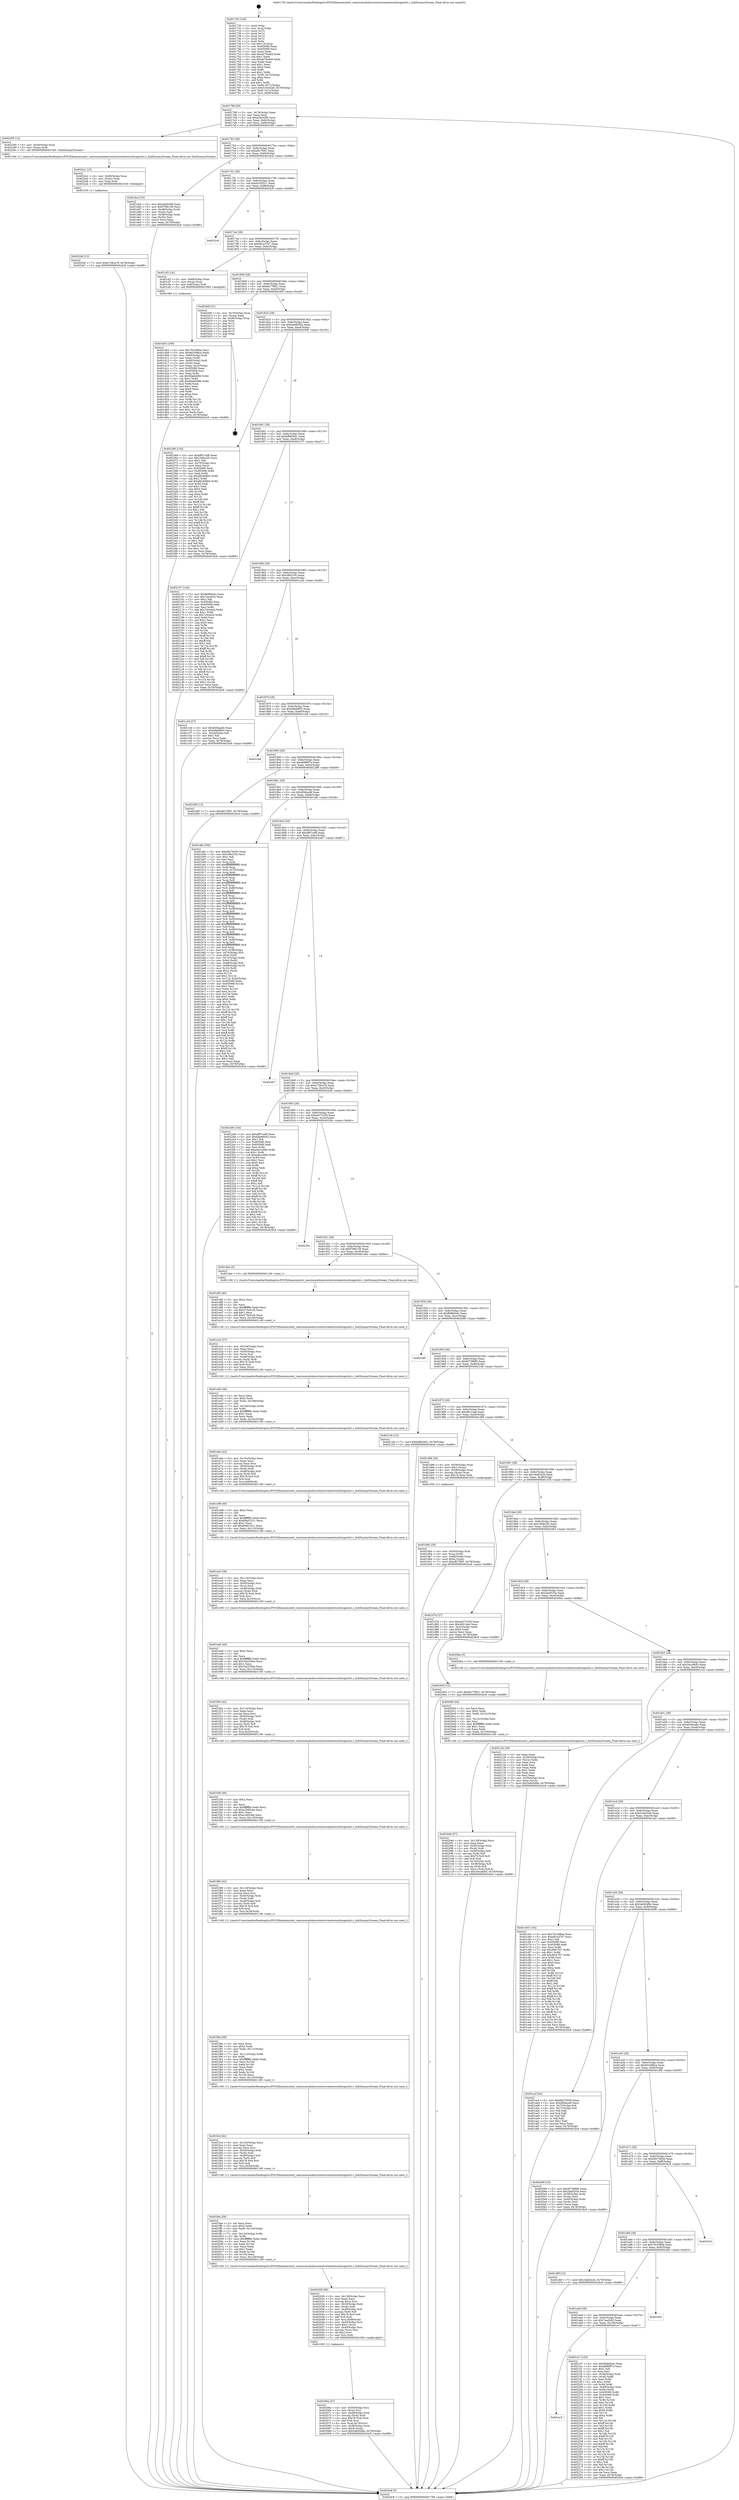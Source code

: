 digraph "0x401730" {
  label = "0x401730 (/mnt/c/Users/mathe/Desktop/tcc/POCII/binaries/extr_reactosmodulesrostestswinetestsshlwapiclist.c_InitDummyStream_Final-ollvm.out::main(0))"
  labelloc = "t"
  node[shape=record]

  Entry [label="",width=0.3,height=0.3,shape=circle,fillcolor=black,style=filled]
  "0x401798" [label="{
     0x401798 [29]\l
     | [instrs]\l
     &nbsp;&nbsp;0x401798 \<+3\>: mov -0x78(%rbp),%eax\l
     &nbsp;&nbsp;0x40179b \<+2\>: mov %eax,%ecx\l
     &nbsp;&nbsp;0x40179d \<+6\>: sub $0xa2b0c5f6,%ecx\l
     &nbsp;&nbsp;0x4017a3 \<+6\>: mov %eax,-0x8c(%rbp)\l
     &nbsp;&nbsp;0x4017a9 \<+6\>: mov %ecx,-0x90(%rbp)\l
     &nbsp;&nbsp;0x4017af \<+6\>: je 0000000000402295 \<main+0xb65\>\l
  }"]
  "0x402295" [label="{
     0x402295 [12]\l
     | [instrs]\l
     &nbsp;&nbsp;0x402295 \<+4\>: mov -0x50(%rbp),%rax\l
     &nbsp;&nbsp;0x402299 \<+3\>: mov (%rax),%rdi\l
     &nbsp;&nbsp;0x40229c \<+5\>: call 00000000004013e0 \<InitDummyStream\>\l
     | [calls]\l
     &nbsp;&nbsp;0x4013e0 \{1\} (/mnt/c/Users/mathe/Desktop/tcc/POCII/binaries/extr_reactosmodulesrostestswinetestsshlwapiclist.c_InitDummyStream_Final-ollvm.out::InitDummyStream)\l
  }"]
  "0x4017b5" [label="{
     0x4017b5 [28]\l
     | [instrs]\l
     &nbsp;&nbsp;0x4017b5 \<+5\>: jmp 00000000004017ba \<main+0x8a\>\l
     &nbsp;&nbsp;0x4017ba \<+6\>: mov -0x8c(%rbp),%eax\l
     &nbsp;&nbsp;0x4017c0 \<+5\>: sub $0xa827f0f1,%eax\l
     &nbsp;&nbsp;0x4017c5 \<+6\>: mov %eax,-0x94(%rbp)\l
     &nbsp;&nbsp;0x4017cb \<+6\>: je 0000000000401dcd \<main+0x69d\>\l
  }"]
  Exit [label="",width=0.3,height=0.3,shape=circle,fillcolor=black,style=filled,peripheries=2]
  "0x401dcd" [label="{
     0x401dcd [33]\l
     | [instrs]\l
     &nbsp;&nbsp;0x401dcd \<+5\>: mov $0xa2b0c5f6,%eax\l
     &nbsp;&nbsp;0x401dd2 \<+5\>: mov $0xf7f9b159,%ecx\l
     &nbsp;&nbsp;0x401dd7 \<+4\>: mov -0x48(%rbp),%rdx\l
     &nbsp;&nbsp;0x401ddb \<+2\>: mov (%rdx),%esi\l
     &nbsp;&nbsp;0x401ddd \<+4\>: mov -0x58(%rbp),%rdx\l
     &nbsp;&nbsp;0x401de1 \<+2\>: cmp (%rdx),%esi\l
     &nbsp;&nbsp;0x401de3 \<+3\>: cmovl %ecx,%eax\l
     &nbsp;&nbsp;0x401de6 \<+3\>: mov %eax,-0x78(%rbp)\l
     &nbsp;&nbsp;0x401de9 \<+5\>: jmp 00000000004024c8 \<main+0xd98\>\l
  }"]
  "0x4017d1" [label="{
     0x4017d1 [28]\l
     | [instrs]\l
     &nbsp;&nbsp;0x4017d1 \<+5\>: jmp 00000000004017d6 \<main+0xa6\>\l
     &nbsp;&nbsp;0x4017d6 \<+6\>: mov -0x8c(%rbp),%eax\l
     &nbsp;&nbsp;0x4017dc \<+5\>: sub $0xb335f311,%eax\l
     &nbsp;&nbsp;0x4017e1 \<+6\>: mov %eax,-0x98(%rbp)\l
     &nbsp;&nbsp;0x4017e7 \<+6\>: je 00000000004022c8 \<main+0xb98\>\l
  }"]
  "0x4022b0" [label="{
     0x4022b0 [12]\l
     | [instrs]\l
     &nbsp;&nbsp;0x4022b0 \<+7\>: movl $0xe728ca78,-0x78(%rbp)\l
     &nbsp;&nbsp;0x4022b7 \<+5\>: jmp 00000000004024c8 \<main+0xd98\>\l
  }"]
  "0x4022c8" [label="{
     0x4022c8\l
  }", style=dashed]
  "0x4017ed" [label="{
     0x4017ed [28]\l
     | [instrs]\l
     &nbsp;&nbsp;0x4017ed \<+5\>: jmp 00000000004017f2 \<main+0xc2\>\l
     &nbsp;&nbsp;0x4017f2 \<+6\>: mov -0x8c(%rbp),%eax\l
     &nbsp;&nbsp;0x4017f8 \<+5\>: sub $0xb81e37b7,%eax\l
     &nbsp;&nbsp;0x4017fd \<+6\>: mov %eax,-0x9c(%rbp)\l
     &nbsp;&nbsp;0x401803 \<+6\>: je 0000000000401cf3 \<main+0x5c3\>\l
  }"]
  "0x4022a1" [label="{
     0x4022a1 [15]\l
     | [instrs]\l
     &nbsp;&nbsp;0x4022a1 \<+4\>: mov -0x50(%rbp),%rax\l
     &nbsp;&nbsp;0x4022a5 \<+3\>: mov (%rax),%rax\l
     &nbsp;&nbsp;0x4022a8 \<+3\>: mov %rax,%rdi\l
     &nbsp;&nbsp;0x4022ab \<+5\>: call 0000000000401030 \<free@plt\>\l
     | [calls]\l
     &nbsp;&nbsp;0x401030 \{1\} (unknown)\l
  }"]
  "0x401cf3" [label="{
     0x401cf3 [16]\l
     | [instrs]\l
     &nbsp;&nbsp;0x401cf3 \<+4\>: mov -0x68(%rbp),%rax\l
     &nbsp;&nbsp;0x401cf7 \<+3\>: mov (%rax),%rax\l
     &nbsp;&nbsp;0x401cfa \<+4\>: mov 0x8(%rax),%rdi\l
     &nbsp;&nbsp;0x401cfe \<+5\>: call 0000000000401060 \<atoi@plt\>\l
     | [calls]\l
     &nbsp;&nbsp;0x401060 \{1\} (unknown)\l
  }"]
  "0x401809" [label="{
     0x401809 [28]\l
     | [instrs]\l
     &nbsp;&nbsp;0x401809 \<+5\>: jmp 000000000040180e \<main+0xde\>\l
     &nbsp;&nbsp;0x40180e \<+6\>: mov -0x8c(%rbp),%eax\l
     &nbsp;&nbsp;0x401814 \<+5\>: sub $0xbb77f821,%eax\l
     &nbsp;&nbsp;0x401819 \<+6\>: mov %eax,-0xa0(%rbp)\l
     &nbsp;&nbsp;0x40181f \<+6\>: je 000000000040240f \<main+0xcdf\>\l
  }"]
  "0x401ac5" [label="{
     0x401ac5\l
  }", style=dashed]
  "0x40240f" [label="{
     0x40240f [21]\l
     | [instrs]\l
     &nbsp;&nbsp;0x40240f \<+4\>: mov -0x70(%rbp),%rax\l
     &nbsp;&nbsp;0x402413 \<+2\>: mov (%rax),%eax\l
     &nbsp;&nbsp;0x402415 \<+4\>: lea -0x28(%rbp),%rsp\l
     &nbsp;&nbsp;0x402419 \<+1\>: pop %rbx\l
     &nbsp;&nbsp;0x40241a \<+2\>: pop %r12\l
     &nbsp;&nbsp;0x40241c \<+2\>: pop %r13\l
     &nbsp;&nbsp;0x40241e \<+2\>: pop %r14\l
     &nbsp;&nbsp;0x402420 \<+2\>: pop %r15\l
     &nbsp;&nbsp;0x402422 \<+1\>: pop %rbp\l
     &nbsp;&nbsp;0x402423 \<+1\>: ret\l
  }"]
  "0x401825" [label="{
     0x401825 [28]\l
     | [instrs]\l
     &nbsp;&nbsp;0x401825 \<+5\>: jmp 000000000040182a \<main+0xfa\>\l
     &nbsp;&nbsp;0x40182a \<+6\>: mov -0x8c(%rbp),%eax\l
     &nbsp;&nbsp;0x401830 \<+5\>: sub $0xbde86042,%eax\l
     &nbsp;&nbsp;0x401835 \<+6\>: mov %eax,-0xa4(%rbp)\l
     &nbsp;&nbsp;0x40183b \<+6\>: je 0000000000402369 \<main+0xc39\>\l
  }"]
  "0x4021e7" [label="{
     0x4021e7 [162]\l
     | [instrs]\l
     &nbsp;&nbsp;0x4021e7 \<+5\>: mov $0xfb88d44c,%eax\l
     &nbsp;&nbsp;0x4021ec \<+5\>: mov $0xdbf88f7e,%ecx\l
     &nbsp;&nbsp;0x4021f1 \<+2\>: mov $0x1,%dl\l
     &nbsp;&nbsp;0x4021f3 \<+2\>: xor %esi,%esi\l
     &nbsp;&nbsp;0x4021f5 \<+4\>: mov -0x48(%rbp),%rdi\l
     &nbsp;&nbsp;0x4021f9 \<+3\>: mov (%rdi),%r8d\l
     &nbsp;&nbsp;0x4021fc \<+3\>: mov %esi,%r9d\l
     &nbsp;&nbsp;0x4021ff \<+4\>: sub $0x1,%r9d\l
     &nbsp;&nbsp;0x402203 \<+3\>: sub %r9d,%r8d\l
     &nbsp;&nbsp;0x402206 \<+4\>: mov -0x48(%rbp),%rdi\l
     &nbsp;&nbsp;0x40220a \<+3\>: mov %r8d,(%rdi)\l
     &nbsp;&nbsp;0x40220d \<+8\>: mov 0x405080,%r8d\l
     &nbsp;&nbsp;0x402215 \<+8\>: mov 0x405068,%r9d\l
     &nbsp;&nbsp;0x40221d \<+3\>: sub $0x1,%esi\l
     &nbsp;&nbsp;0x402220 \<+3\>: mov %r8d,%r10d\l
     &nbsp;&nbsp;0x402223 \<+3\>: add %esi,%r10d\l
     &nbsp;&nbsp;0x402226 \<+4\>: imul %r10d,%r8d\l
     &nbsp;&nbsp;0x40222a \<+4\>: and $0x1,%r8d\l
     &nbsp;&nbsp;0x40222e \<+4\>: cmp $0x0,%r8d\l
     &nbsp;&nbsp;0x402232 \<+4\>: sete %r11b\l
     &nbsp;&nbsp;0x402236 \<+4\>: cmp $0xa,%r9d\l
     &nbsp;&nbsp;0x40223a \<+3\>: setl %bl\l
     &nbsp;&nbsp;0x40223d \<+3\>: mov %r11b,%r14b\l
     &nbsp;&nbsp;0x402240 \<+4\>: xor $0xff,%r14b\l
     &nbsp;&nbsp;0x402244 \<+3\>: mov %bl,%r15b\l
     &nbsp;&nbsp;0x402247 \<+4\>: xor $0xff,%r15b\l
     &nbsp;&nbsp;0x40224b \<+3\>: xor $0x1,%dl\l
     &nbsp;&nbsp;0x40224e \<+3\>: mov %r14b,%r12b\l
     &nbsp;&nbsp;0x402251 \<+4\>: and $0xff,%r12b\l
     &nbsp;&nbsp;0x402255 \<+3\>: and %dl,%r11b\l
     &nbsp;&nbsp;0x402258 \<+3\>: mov %r15b,%r13b\l
     &nbsp;&nbsp;0x40225b \<+4\>: and $0xff,%r13b\l
     &nbsp;&nbsp;0x40225f \<+2\>: and %dl,%bl\l
     &nbsp;&nbsp;0x402261 \<+3\>: or %r11b,%r12b\l
     &nbsp;&nbsp;0x402264 \<+3\>: or %bl,%r13b\l
     &nbsp;&nbsp;0x402267 \<+3\>: xor %r13b,%r12b\l
     &nbsp;&nbsp;0x40226a \<+3\>: or %r15b,%r14b\l
     &nbsp;&nbsp;0x40226d \<+4\>: xor $0xff,%r14b\l
     &nbsp;&nbsp;0x402271 \<+3\>: or $0x1,%dl\l
     &nbsp;&nbsp;0x402274 \<+3\>: and %dl,%r14b\l
     &nbsp;&nbsp;0x402277 \<+3\>: or %r14b,%r12b\l
     &nbsp;&nbsp;0x40227a \<+4\>: test $0x1,%r12b\l
     &nbsp;&nbsp;0x40227e \<+3\>: cmovne %ecx,%eax\l
     &nbsp;&nbsp;0x402281 \<+3\>: mov %eax,-0x78(%rbp)\l
     &nbsp;&nbsp;0x402284 \<+5\>: jmp 00000000004024c8 \<main+0xd98\>\l
  }"]
  "0x402369" [label="{
     0x402369 [154]\l
     | [instrs]\l
     &nbsp;&nbsp;0x402369 \<+5\>: mov $0xdf87cef8,%eax\l
     &nbsp;&nbsp;0x40236e \<+5\>: mov $0x19dbc2fc,%ecx\l
     &nbsp;&nbsp;0x402373 \<+2\>: mov $0x1,%dl\l
     &nbsp;&nbsp;0x402375 \<+4\>: mov -0x70(%rbp),%rsi\l
     &nbsp;&nbsp;0x402379 \<+6\>: movl $0x0,(%rsi)\l
     &nbsp;&nbsp;0x40237f \<+7\>: mov 0x405080,%edi\l
     &nbsp;&nbsp;0x402386 \<+8\>: mov 0x405068,%r8d\l
     &nbsp;&nbsp;0x40238e \<+3\>: mov %edi,%r9d\l
     &nbsp;&nbsp;0x402391 \<+7\>: sub $0xd8249965,%r9d\l
     &nbsp;&nbsp;0x402398 \<+4\>: sub $0x1,%r9d\l
     &nbsp;&nbsp;0x40239c \<+7\>: add $0xd8249965,%r9d\l
     &nbsp;&nbsp;0x4023a3 \<+4\>: imul %r9d,%edi\l
     &nbsp;&nbsp;0x4023a7 \<+3\>: and $0x1,%edi\l
     &nbsp;&nbsp;0x4023aa \<+3\>: cmp $0x0,%edi\l
     &nbsp;&nbsp;0x4023ad \<+4\>: sete %r10b\l
     &nbsp;&nbsp;0x4023b1 \<+4\>: cmp $0xa,%r8d\l
     &nbsp;&nbsp;0x4023b5 \<+4\>: setl %r11b\l
     &nbsp;&nbsp;0x4023b9 \<+3\>: mov %r10b,%bl\l
     &nbsp;&nbsp;0x4023bc \<+3\>: xor $0xff,%bl\l
     &nbsp;&nbsp;0x4023bf \<+3\>: mov %r11b,%r14b\l
     &nbsp;&nbsp;0x4023c2 \<+4\>: xor $0xff,%r14b\l
     &nbsp;&nbsp;0x4023c6 \<+3\>: xor $0x1,%dl\l
     &nbsp;&nbsp;0x4023c9 \<+3\>: mov %bl,%r15b\l
     &nbsp;&nbsp;0x4023cc \<+4\>: and $0xff,%r15b\l
     &nbsp;&nbsp;0x4023d0 \<+3\>: and %dl,%r10b\l
     &nbsp;&nbsp;0x4023d3 \<+3\>: mov %r14b,%r12b\l
     &nbsp;&nbsp;0x4023d6 \<+4\>: and $0xff,%r12b\l
     &nbsp;&nbsp;0x4023da \<+3\>: and %dl,%r11b\l
     &nbsp;&nbsp;0x4023dd \<+3\>: or %r10b,%r15b\l
     &nbsp;&nbsp;0x4023e0 \<+3\>: or %r11b,%r12b\l
     &nbsp;&nbsp;0x4023e3 \<+3\>: xor %r12b,%r15b\l
     &nbsp;&nbsp;0x4023e6 \<+3\>: or %r14b,%bl\l
     &nbsp;&nbsp;0x4023e9 \<+3\>: xor $0xff,%bl\l
     &nbsp;&nbsp;0x4023ec \<+3\>: or $0x1,%dl\l
     &nbsp;&nbsp;0x4023ef \<+2\>: and %dl,%bl\l
     &nbsp;&nbsp;0x4023f1 \<+3\>: or %bl,%r15b\l
     &nbsp;&nbsp;0x4023f4 \<+4\>: test $0x1,%r15b\l
     &nbsp;&nbsp;0x4023f8 \<+3\>: cmovne %ecx,%eax\l
     &nbsp;&nbsp;0x4023fb \<+3\>: mov %eax,-0x78(%rbp)\l
     &nbsp;&nbsp;0x4023fe \<+5\>: jmp 00000000004024c8 \<main+0xd98\>\l
  }"]
  "0x401841" [label="{
     0x401841 [28]\l
     | [instrs]\l
     &nbsp;&nbsp;0x401841 \<+5\>: jmp 0000000000401846 \<main+0x116\>\l
     &nbsp;&nbsp;0x401846 \<+6\>: mov -0x8c(%rbp),%eax\l
     &nbsp;&nbsp;0x40184c \<+5\>: sub $0xbf8659d1,%eax\l
     &nbsp;&nbsp;0x401851 \<+6\>: mov %eax,-0xa8(%rbp)\l
     &nbsp;&nbsp;0x401857 \<+6\>: je 0000000000402157 \<main+0xa27\>\l
  }"]
  "0x401aa9" [label="{
     0x401aa9 [28]\l
     | [instrs]\l
     &nbsp;&nbsp;0x401aa9 \<+5\>: jmp 0000000000401aae \<main+0x37e\>\l
     &nbsp;&nbsp;0x401aae \<+6\>: mov -0x8c(%rbp),%eax\l
     &nbsp;&nbsp;0x401ab4 \<+5\>: sub $0x7aacfc62,%eax\l
     &nbsp;&nbsp;0x401ab9 \<+6\>: mov %eax,-0x100(%rbp)\l
     &nbsp;&nbsp;0x401abf \<+6\>: je 00000000004021e7 \<main+0xab7\>\l
  }"]
  "0x402157" [label="{
     0x402157 [144]\l
     | [instrs]\l
     &nbsp;&nbsp;0x402157 \<+5\>: mov $0xfb88d44c,%eax\l
     &nbsp;&nbsp;0x40215c \<+5\>: mov $0x7aacfc62,%ecx\l
     &nbsp;&nbsp;0x402161 \<+2\>: mov $0x1,%dl\l
     &nbsp;&nbsp;0x402163 \<+7\>: mov 0x405080,%esi\l
     &nbsp;&nbsp;0x40216a \<+7\>: mov 0x405068,%edi\l
     &nbsp;&nbsp;0x402171 \<+3\>: mov %esi,%r8d\l
     &nbsp;&nbsp;0x402174 \<+7\>: add $0x7cfce4cb,%r8d\l
     &nbsp;&nbsp;0x40217b \<+4\>: sub $0x1,%r8d\l
     &nbsp;&nbsp;0x40217f \<+7\>: sub $0x7cfce4cb,%r8d\l
     &nbsp;&nbsp;0x402186 \<+4\>: imul %r8d,%esi\l
     &nbsp;&nbsp;0x40218a \<+3\>: and $0x1,%esi\l
     &nbsp;&nbsp;0x40218d \<+3\>: cmp $0x0,%esi\l
     &nbsp;&nbsp;0x402190 \<+4\>: sete %r9b\l
     &nbsp;&nbsp;0x402194 \<+3\>: cmp $0xa,%edi\l
     &nbsp;&nbsp;0x402197 \<+4\>: setl %r10b\l
     &nbsp;&nbsp;0x40219b \<+3\>: mov %r9b,%r11b\l
     &nbsp;&nbsp;0x40219e \<+4\>: xor $0xff,%r11b\l
     &nbsp;&nbsp;0x4021a2 \<+3\>: mov %r10b,%bl\l
     &nbsp;&nbsp;0x4021a5 \<+3\>: xor $0xff,%bl\l
     &nbsp;&nbsp;0x4021a8 \<+3\>: xor $0x1,%dl\l
     &nbsp;&nbsp;0x4021ab \<+3\>: mov %r11b,%r14b\l
     &nbsp;&nbsp;0x4021ae \<+4\>: and $0xff,%r14b\l
     &nbsp;&nbsp;0x4021b2 \<+3\>: and %dl,%r9b\l
     &nbsp;&nbsp;0x4021b5 \<+3\>: mov %bl,%r15b\l
     &nbsp;&nbsp;0x4021b8 \<+4\>: and $0xff,%r15b\l
     &nbsp;&nbsp;0x4021bc \<+3\>: and %dl,%r10b\l
     &nbsp;&nbsp;0x4021bf \<+3\>: or %r9b,%r14b\l
     &nbsp;&nbsp;0x4021c2 \<+3\>: or %r10b,%r15b\l
     &nbsp;&nbsp;0x4021c5 \<+3\>: xor %r15b,%r14b\l
     &nbsp;&nbsp;0x4021c8 \<+3\>: or %bl,%r11b\l
     &nbsp;&nbsp;0x4021cb \<+4\>: xor $0xff,%r11b\l
     &nbsp;&nbsp;0x4021cf \<+3\>: or $0x1,%dl\l
     &nbsp;&nbsp;0x4021d2 \<+3\>: and %dl,%r11b\l
     &nbsp;&nbsp;0x4021d5 \<+3\>: or %r11b,%r14b\l
     &nbsp;&nbsp;0x4021d8 \<+4\>: test $0x1,%r14b\l
     &nbsp;&nbsp;0x4021dc \<+3\>: cmovne %ecx,%eax\l
     &nbsp;&nbsp;0x4021df \<+3\>: mov %eax,-0x78(%rbp)\l
     &nbsp;&nbsp;0x4021e2 \<+5\>: jmp 00000000004024c8 \<main+0xd98\>\l
  }"]
  "0x40185d" [label="{
     0x40185d [28]\l
     | [instrs]\l
     &nbsp;&nbsp;0x40185d \<+5\>: jmp 0000000000401862 \<main+0x132\>\l
     &nbsp;&nbsp;0x401862 \<+6\>: mov -0x8c(%rbp),%eax\l
     &nbsp;&nbsp;0x401868 \<+5\>: sub $0xc99c51fc,%eax\l
     &nbsp;&nbsp;0x40186d \<+6\>: mov %eax,-0xac(%rbp)\l
     &nbsp;&nbsp;0x401873 \<+6\>: je 0000000000401c2d \<main+0x4fd\>\l
  }"]
  "0x402463" [label="{
     0x402463\l
  }", style=dashed]
  "0x401c2d" [label="{
     0x401c2d [27]\l
     | [instrs]\l
     &nbsp;&nbsp;0x401c2d \<+5\>: mov $0x403baa9c,%eax\l
     &nbsp;&nbsp;0x401c32 \<+5\>: mov $0xd0bfd855,%ecx\l
     &nbsp;&nbsp;0x401c37 \<+3\>: mov -0x2d(%rbp),%dl\l
     &nbsp;&nbsp;0x401c3a \<+3\>: test $0x1,%dl\l
     &nbsp;&nbsp;0x401c3d \<+3\>: cmovne %ecx,%eax\l
     &nbsp;&nbsp;0x401c40 \<+3\>: mov %eax,-0x78(%rbp)\l
     &nbsp;&nbsp;0x401c43 \<+5\>: jmp 00000000004024c8 \<main+0xd98\>\l
  }"]
  "0x401879" [label="{
     0x401879 [28]\l
     | [instrs]\l
     &nbsp;&nbsp;0x401879 \<+5\>: jmp 000000000040187e \<main+0x14e\>\l
     &nbsp;&nbsp;0x40187e \<+6\>: mov -0x8c(%rbp),%eax\l
     &nbsp;&nbsp;0x401884 \<+5\>: sub $0xd0bfd855,%eax\l
     &nbsp;&nbsp;0x401889 \<+6\>: mov %eax,-0xb0(%rbp)\l
     &nbsp;&nbsp;0x40188f \<+6\>: je 0000000000401c48 \<main+0x518\>\l
  }"]
  "0x401a8d" [label="{
     0x401a8d [28]\l
     | [instrs]\l
     &nbsp;&nbsp;0x401a8d \<+5\>: jmp 0000000000401a92 \<main+0x362\>\l
     &nbsp;&nbsp;0x401a92 \<+6\>: mov -0x8c(%rbp),%eax\l
     &nbsp;&nbsp;0x401a98 \<+5\>: sub $0x76c298da,%eax\l
     &nbsp;&nbsp;0x401a9d \<+6\>: mov %eax,-0xfc(%rbp)\l
     &nbsp;&nbsp;0x401aa3 \<+6\>: je 0000000000402463 \<main+0xd33\>\l
  }"]
  "0x401c48" [label="{
     0x401c48\l
  }", style=dashed]
  "0x401895" [label="{
     0x401895 [28]\l
     | [instrs]\l
     &nbsp;&nbsp;0x401895 \<+5\>: jmp 000000000040189a \<main+0x16a\>\l
     &nbsp;&nbsp;0x40189a \<+6\>: mov -0x8c(%rbp),%eax\l
     &nbsp;&nbsp;0x4018a0 \<+5\>: sub $0xdbf88f7e,%eax\l
     &nbsp;&nbsp;0x4018a5 \<+6\>: mov %eax,-0xb4(%rbp)\l
     &nbsp;&nbsp;0x4018ab \<+6\>: je 0000000000402289 \<main+0xb59\>\l
  }"]
  "0x402424" [label="{
     0x402424\l
  }", style=dashed]
  "0x402289" [label="{
     0x402289 [12]\l
     | [instrs]\l
     &nbsp;&nbsp;0x402289 \<+7\>: movl $0xa827f0f1,-0x78(%rbp)\l
     &nbsp;&nbsp;0x402290 \<+5\>: jmp 00000000004024c8 \<main+0xd98\>\l
  }"]
  "0x4018b1" [label="{
     0x4018b1 [28]\l
     | [instrs]\l
     &nbsp;&nbsp;0x4018b1 \<+5\>: jmp 00000000004018b6 \<main+0x186\>\l
     &nbsp;&nbsp;0x4018b6 \<+6\>: mov -0x8c(%rbp),%eax\l
     &nbsp;&nbsp;0x4018bc \<+5\>: sub $0xdf46ace8,%eax\l
     &nbsp;&nbsp;0x4018c1 \<+6\>: mov %eax,-0xb8(%rbp)\l
     &nbsp;&nbsp;0x4018c7 \<+6\>: je 0000000000401afb \<main+0x3cb\>\l
  }"]
  "0x4020eb" [label="{
     0x4020eb [57]\l
     | [instrs]\l
     &nbsp;&nbsp;0x4020eb \<+6\>: mov -0x130(%rbp),%ecx\l
     &nbsp;&nbsp;0x4020f1 \<+3\>: imul %eax,%ecx\l
     &nbsp;&nbsp;0x4020f4 \<+4\>: mov -0x50(%rbp),%rdi\l
     &nbsp;&nbsp;0x4020f8 \<+3\>: mov (%rdi),%rdi\l
     &nbsp;&nbsp;0x4020fb \<+4\>: mov -0x48(%rbp),%r8\l
     &nbsp;&nbsp;0x4020ff \<+3\>: movslq (%r8),%r8\l
     &nbsp;&nbsp;0x402102 \<+4\>: imul $0x78,%r8,%r8\l
     &nbsp;&nbsp;0x402106 \<+3\>: add %r8,%rdi\l
     &nbsp;&nbsp;0x402109 \<+4\>: mov 0x70(%rdi),%rdi\l
     &nbsp;&nbsp;0x40210d \<+4\>: mov -0x38(%rbp),%r8\l
     &nbsp;&nbsp;0x402111 \<+3\>: movslq (%r8),%r8\l
     &nbsp;&nbsp;0x402114 \<+4\>: mov %ecx,(%rdi,%r8,4)\l
     &nbsp;&nbsp;0x402118 \<+7\>: movl $0x34ccdb93,-0x78(%rbp)\l
     &nbsp;&nbsp;0x40211f \<+5\>: jmp 00000000004024c8 \<main+0xd98\>\l
  }"]
  "0x401afb" [label="{
     0x401afb [306]\l
     | [instrs]\l
     &nbsp;&nbsp;0x401afb \<+5\>: mov $0x68276926,%eax\l
     &nbsp;&nbsp;0x401b00 \<+5\>: mov $0xc99c51fc,%ecx\l
     &nbsp;&nbsp;0x401b05 \<+2\>: mov $0x1,%dl\l
     &nbsp;&nbsp;0x401b07 \<+2\>: xor %esi,%esi\l
     &nbsp;&nbsp;0x401b09 \<+3\>: mov %rsp,%rdi\l
     &nbsp;&nbsp;0x401b0c \<+4\>: add $0xfffffffffffffff0,%rdi\l
     &nbsp;&nbsp;0x401b10 \<+3\>: mov %rdi,%rsp\l
     &nbsp;&nbsp;0x401b13 \<+4\>: mov %rdi,-0x70(%rbp)\l
     &nbsp;&nbsp;0x401b17 \<+3\>: mov %rsp,%rdi\l
     &nbsp;&nbsp;0x401b1a \<+4\>: add $0xfffffffffffffff0,%rdi\l
     &nbsp;&nbsp;0x401b1e \<+3\>: mov %rdi,%rsp\l
     &nbsp;&nbsp;0x401b21 \<+3\>: mov %rsp,%r8\l
     &nbsp;&nbsp;0x401b24 \<+4\>: add $0xfffffffffffffff0,%r8\l
     &nbsp;&nbsp;0x401b28 \<+3\>: mov %r8,%rsp\l
     &nbsp;&nbsp;0x401b2b \<+4\>: mov %r8,-0x68(%rbp)\l
     &nbsp;&nbsp;0x401b2f \<+3\>: mov %rsp,%r8\l
     &nbsp;&nbsp;0x401b32 \<+4\>: add $0xfffffffffffffff0,%r8\l
     &nbsp;&nbsp;0x401b36 \<+3\>: mov %r8,%rsp\l
     &nbsp;&nbsp;0x401b39 \<+4\>: mov %r8,-0x60(%rbp)\l
     &nbsp;&nbsp;0x401b3d \<+3\>: mov %rsp,%r8\l
     &nbsp;&nbsp;0x401b40 \<+4\>: add $0xfffffffffffffff0,%r8\l
     &nbsp;&nbsp;0x401b44 \<+3\>: mov %r8,%rsp\l
     &nbsp;&nbsp;0x401b47 \<+4\>: mov %r8,-0x58(%rbp)\l
     &nbsp;&nbsp;0x401b4b \<+3\>: mov %rsp,%r8\l
     &nbsp;&nbsp;0x401b4e \<+4\>: add $0xfffffffffffffff0,%r8\l
     &nbsp;&nbsp;0x401b52 \<+3\>: mov %r8,%rsp\l
     &nbsp;&nbsp;0x401b55 \<+4\>: mov %r8,-0x50(%rbp)\l
     &nbsp;&nbsp;0x401b59 \<+3\>: mov %rsp,%r8\l
     &nbsp;&nbsp;0x401b5c \<+4\>: add $0xfffffffffffffff0,%r8\l
     &nbsp;&nbsp;0x401b60 \<+3\>: mov %r8,%rsp\l
     &nbsp;&nbsp;0x401b63 \<+4\>: mov %r8,-0x48(%rbp)\l
     &nbsp;&nbsp;0x401b67 \<+3\>: mov %rsp,%r8\l
     &nbsp;&nbsp;0x401b6a \<+4\>: add $0xfffffffffffffff0,%r8\l
     &nbsp;&nbsp;0x401b6e \<+3\>: mov %r8,%rsp\l
     &nbsp;&nbsp;0x401b71 \<+4\>: mov %r8,-0x40(%rbp)\l
     &nbsp;&nbsp;0x401b75 \<+3\>: mov %rsp,%r8\l
     &nbsp;&nbsp;0x401b78 \<+4\>: add $0xfffffffffffffff0,%r8\l
     &nbsp;&nbsp;0x401b7c \<+3\>: mov %r8,%rsp\l
     &nbsp;&nbsp;0x401b7f \<+4\>: mov %r8,-0x38(%rbp)\l
     &nbsp;&nbsp;0x401b83 \<+4\>: mov -0x70(%rbp),%r8\l
     &nbsp;&nbsp;0x401b87 \<+7\>: movl $0x0,(%r8)\l
     &nbsp;&nbsp;0x401b8e \<+4\>: mov -0x7c(%rbp),%r9d\l
     &nbsp;&nbsp;0x401b92 \<+3\>: mov %r9d,(%rdi)\l
     &nbsp;&nbsp;0x401b95 \<+4\>: mov -0x68(%rbp),%r8\l
     &nbsp;&nbsp;0x401b99 \<+7\>: mov -0x88(%rbp),%r10\l
     &nbsp;&nbsp;0x401ba0 \<+3\>: mov %r10,(%r8)\l
     &nbsp;&nbsp;0x401ba3 \<+3\>: cmpl $0x2,(%rdi)\l
     &nbsp;&nbsp;0x401ba6 \<+4\>: setne %r11b\l
     &nbsp;&nbsp;0x401baa \<+4\>: and $0x1,%r11b\l
     &nbsp;&nbsp;0x401bae \<+4\>: mov %r11b,-0x2d(%rbp)\l
     &nbsp;&nbsp;0x401bb2 \<+7\>: mov 0x405080,%ebx\l
     &nbsp;&nbsp;0x401bb9 \<+8\>: mov 0x405068,%r14d\l
     &nbsp;&nbsp;0x401bc1 \<+3\>: sub $0x1,%esi\l
     &nbsp;&nbsp;0x401bc4 \<+3\>: mov %ebx,%r15d\l
     &nbsp;&nbsp;0x401bc7 \<+3\>: add %esi,%r15d\l
     &nbsp;&nbsp;0x401bca \<+4\>: imul %r15d,%ebx\l
     &nbsp;&nbsp;0x401bce \<+3\>: and $0x1,%ebx\l
     &nbsp;&nbsp;0x401bd1 \<+3\>: cmp $0x0,%ebx\l
     &nbsp;&nbsp;0x401bd4 \<+4\>: sete %r11b\l
     &nbsp;&nbsp;0x401bd8 \<+4\>: cmp $0xa,%r14d\l
     &nbsp;&nbsp;0x401bdc \<+4\>: setl %r12b\l
     &nbsp;&nbsp;0x401be0 \<+3\>: mov %r11b,%r13b\l
     &nbsp;&nbsp;0x401be3 \<+4\>: xor $0xff,%r13b\l
     &nbsp;&nbsp;0x401be7 \<+3\>: mov %r12b,%sil\l
     &nbsp;&nbsp;0x401bea \<+4\>: xor $0xff,%sil\l
     &nbsp;&nbsp;0x401bee \<+3\>: xor $0x1,%dl\l
     &nbsp;&nbsp;0x401bf1 \<+3\>: mov %r13b,%dil\l
     &nbsp;&nbsp;0x401bf4 \<+4\>: and $0xff,%dil\l
     &nbsp;&nbsp;0x401bf8 \<+3\>: and %dl,%r11b\l
     &nbsp;&nbsp;0x401bfb \<+3\>: mov %sil,%r8b\l
     &nbsp;&nbsp;0x401bfe \<+4\>: and $0xff,%r8b\l
     &nbsp;&nbsp;0x401c02 \<+3\>: and %dl,%r12b\l
     &nbsp;&nbsp;0x401c05 \<+3\>: or %r11b,%dil\l
     &nbsp;&nbsp;0x401c08 \<+3\>: or %r12b,%r8b\l
     &nbsp;&nbsp;0x401c0b \<+3\>: xor %r8b,%dil\l
     &nbsp;&nbsp;0x401c0e \<+3\>: or %sil,%r13b\l
     &nbsp;&nbsp;0x401c11 \<+4\>: xor $0xff,%r13b\l
     &nbsp;&nbsp;0x401c15 \<+3\>: or $0x1,%dl\l
     &nbsp;&nbsp;0x401c18 \<+3\>: and %dl,%r13b\l
     &nbsp;&nbsp;0x401c1b \<+3\>: or %r13b,%dil\l
     &nbsp;&nbsp;0x401c1e \<+4\>: test $0x1,%dil\l
     &nbsp;&nbsp;0x401c22 \<+3\>: cmovne %ecx,%eax\l
     &nbsp;&nbsp;0x401c25 \<+3\>: mov %eax,-0x78(%rbp)\l
     &nbsp;&nbsp;0x401c28 \<+5\>: jmp 00000000004024c8 \<main+0xd98\>\l
  }"]
  "0x4018cd" [label="{
     0x4018cd [28]\l
     | [instrs]\l
     &nbsp;&nbsp;0x4018cd \<+5\>: jmp 00000000004018d2 \<main+0x1a2\>\l
     &nbsp;&nbsp;0x4018d2 \<+6\>: mov -0x8c(%rbp),%eax\l
     &nbsp;&nbsp;0x4018d8 \<+5\>: sub $0xdf87cef8,%eax\l
     &nbsp;&nbsp;0x4018dd \<+6\>: mov %eax,-0xbc(%rbp)\l
     &nbsp;&nbsp;0x4018e3 \<+6\>: je 00000000004024b7 \<main+0xd87\>\l
  }"]
  "0x4020bf" [label="{
     0x4020bf [44]\l
     | [instrs]\l
     &nbsp;&nbsp;0x4020bf \<+2\>: xor %ecx,%ecx\l
     &nbsp;&nbsp;0x4020c1 \<+5\>: mov $0x2,%edx\l
     &nbsp;&nbsp;0x4020c6 \<+6\>: mov %edx,-0x12c(%rbp)\l
     &nbsp;&nbsp;0x4020cc \<+1\>: cltd\l
     &nbsp;&nbsp;0x4020cd \<+6\>: mov -0x12c(%rbp),%esi\l
     &nbsp;&nbsp;0x4020d3 \<+2\>: idiv %esi\l
     &nbsp;&nbsp;0x4020d5 \<+6\>: imul $0xfffffffe,%edx,%edx\l
     &nbsp;&nbsp;0x4020db \<+3\>: sub $0x1,%ecx\l
     &nbsp;&nbsp;0x4020de \<+2\>: sub %ecx,%edx\l
     &nbsp;&nbsp;0x4020e0 \<+6\>: mov %edx,-0x130(%rbp)\l
     &nbsp;&nbsp;0x4020e6 \<+5\>: call 0000000000401160 \<next_i\>\l
     | [calls]\l
     &nbsp;&nbsp;0x401160 \{1\} (/mnt/c/Users/mathe/Desktop/tcc/POCII/binaries/extr_reactosmodulesrostestswinetestsshlwapiclist.c_InitDummyStream_Final-ollvm.out::next_i)\l
  }"]
  "0x4024b7" [label="{
     0x4024b7\l
  }", style=dashed]
  "0x4018e9" [label="{
     0x4018e9 [28]\l
     | [instrs]\l
     &nbsp;&nbsp;0x4018e9 \<+5\>: jmp 00000000004018ee \<main+0x1be\>\l
     &nbsp;&nbsp;0x4018ee \<+6\>: mov -0x8c(%rbp),%eax\l
     &nbsp;&nbsp;0x4018f4 \<+5\>: sub $0xe728ca78,%eax\l
     &nbsp;&nbsp;0x4018f9 \<+6\>: mov %eax,-0xc0(%rbp)\l
     &nbsp;&nbsp;0x4018ff \<+6\>: je 00000000004022d9 \<main+0xba9\>\l
  }"]
  "0x40206a" [label="{
     0x40206a [47]\l
     | [instrs]\l
     &nbsp;&nbsp;0x40206a \<+4\>: mov -0x50(%rbp),%rsi\l
     &nbsp;&nbsp;0x40206e \<+3\>: mov (%rsi),%rsi\l
     &nbsp;&nbsp;0x402071 \<+4\>: mov -0x48(%rbp),%rdi\l
     &nbsp;&nbsp;0x402075 \<+3\>: movslq (%rdi),%rdi\l
     &nbsp;&nbsp;0x402078 \<+4\>: imul $0x78,%rdi,%rdi\l
     &nbsp;&nbsp;0x40207c \<+3\>: add %rdi,%rsi\l
     &nbsp;&nbsp;0x40207f \<+4\>: mov %rax,0x70(%rsi)\l
     &nbsp;&nbsp;0x402083 \<+4\>: mov -0x38(%rbp),%rax\l
     &nbsp;&nbsp;0x402087 \<+6\>: movl $0x0,(%rax)\l
     &nbsp;&nbsp;0x40208d \<+7\>: movl $0x5a845d9e,-0x78(%rbp)\l
     &nbsp;&nbsp;0x402094 \<+5\>: jmp 00000000004024c8 \<main+0xd98\>\l
  }"]
  "0x4022d9" [label="{
     0x4022d9 [144]\l
     | [instrs]\l
     &nbsp;&nbsp;0x4022d9 \<+5\>: mov $0xdf87cef8,%eax\l
     &nbsp;&nbsp;0x4022de \<+5\>: mov $0xbde86042,%ecx\l
     &nbsp;&nbsp;0x4022e3 \<+2\>: mov $0x1,%dl\l
     &nbsp;&nbsp;0x4022e5 \<+7\>: mov 0x405080,%esi\l
     &nbsp;&nbsp;0x4022ec \<+7\>: mov 0x405068,%edi\l
     &nbsp;&nbsp;0x4022f3 \<+3\>: mov %esi,%r8d\l
     &nbsp;&nbsp;0x4022f6 \<+7\>: add $0xa4b1e66b,%r8d\l
     &nbsp;&nbsp;0x4022fd \<+4\>: sub $0x1,%r8d\l
     &nbsp;&nbsp;0x402301 \<+7\>: sub $0xa4b1e66b,%r8d\l
     &nbsp;&nbsp;0x402308 \<+4\>: imul %r8d,%esi\l
     &nbsp;&nbsp;0x40230c \<+3\>: and $0x1,%esi\l
     &nbsp;&nbsp;0x40230f \<+3\>: cmp $0x0,%esi\l
     &nbsp;&nbsp;0x402312 \<+4\>: sete %r9b\l
     &nbsp;&nbsp;0x402316 \<+3\>: cmp $0xa,%edi\l
     &nbsp;&nbsp;0x402319 \<+4\>: setl %r10b\l
     &nbsp;&nbsp;0x40231d \<+3\>: mov %r9b,%r11b\l
     &nbsp;&nbsp;0x402320 \<+4\>: xor $0xff,%r11b\l
     &nbsp;&nbsp;0x402324 \<+3\>: mov %r10b,%bl\l
     &nbsp;&nbsp;0x402327 \<+3\>: xor $0xff,%bl\l
     &nbsp;&nbsp;0x40232a \<+3\>: xor $0x1,%dl\l
     &nbsp;&nbsp;0x40232d \<+3\>: mov %r11b,%r14b\l
     &nbsp;&nbsp;0x402330 \<+4\>: and $0xff,%r14b\l
     &nbsp;&nbsp;0x402334 \<+3\>: and %dl,%r9b\l
     &nbsp;&nbsp;0x402337 \<+3\>: mov %bl,%r15b\l
     &nbsp;&nbsp;0x40233a \<+4\>: and $0xff,%r15b\l
     &nbsp;&nbsp;0x40233e \<+3\>: and %dl,%r10b\l
     &nbsp;&nbsp;0x402341 \<+3\>: or %r9b,%r14b\l
     &nbsp;&nbsp;0x402344 \<+3\>: or %r10b,%r15b\l
     &nbsp;&nbsp;0x402347 \<+3\>: xor %r15b,%r14b\l
     &nbsp;&nbsp;0x40234a \<+3\>: or %bl,%r11b\l
     &nbsp;&nbsp;0x40234d \<+4\>: xor $0xff,%r11b\l
     &nbsp;&nbsp;0x402351 \<+3\>: or $0x1,%dl\l
     &nbsp;&nbsp;0x402354 \<+3\>: and %dl,%r11b\l
     &nbsp;&nbsp;0x402357 \<+3\>: or %r11b,%r14b\l
     &nbsp;&nbsp;0x40235a \<+4\>: test $0x1,%r14b\l
     &nbsp;&nbsp;0x40235e \<+3\>: cmovne %ecx,%eax\l
     &nbsp;&nbsp;0x402361 \<+3\>: mov %eax,-0x78(%rbp)\l
     &nbsp;&nbsp;0x402364 \<+5\>: jmp 00000000004024c8 \<main+0xd98\>\l
  }"]
  "0x401905" [label="{
     0x401905 [28]\l
     | [instrs]\l
     &nbsp;&nbsp;0x401905 \<+5\>: jmp 000000000040190a \<main+0x1da\>\l
     &nbsp;&nbsp;0x40190a \<+6\>: mov -0x8c(%rbp),%eax\l
     &nbsp;&nbsp;0x401910 \<+5\>: sub $0xee575259,%eax\l
     &nbsp;&nbsp;0x401915 \<+6\>: mov %eax,-0xc4(%rbp)\l
     &nbsp;&nbsp;0x40191b \<+6\>: je 00000000004022bc \<main+0xb8c\>\l
  }"]
  "0x402028" [label="{
     0x402028 [66]\l
     | [instrs]\l
     &nbsp;&nbsp;0x402028 \<+6\>: mov -0x128(%rbp),%ecx\l
     &nbsp;&nbsp;0x40202e \<+3\>: imul %eax,%ecx\l
     &nbsp;&nbsp;0x402031 \<+3\>: movslq %ecx,%rsi\l
     &nbsp;&nbsp;0x402034 \<+4\>: mov -0x50(%rbp),%rdi\l
     &nbsp;&nbsp;0x402038 \<+3\>: mov (%rdi),%rdi\l
     &nbsp;&nbsp;0x40203b \<+4\>: mov -0x48(%rbp),%r9\l
     &nbsp;&nbsp;0x40203f \<+3\>: movslq (%r9),%r9\l
     &nbsp;&nbsp;0x402042 \<+4\>: imul $0x78,%r9,%r9\l
     &nbsp;&nbsp;0x402046 \<+3\>: add %r9,%rdi\l
     &nbsp;&nbsp;0x402049 \<+4\>: mov %rsi,0x68(%rdi)\l
     &nbsp;&nbsp;0x40204d \<+4\>: mov -0x40(%rbp),%rsi\l
     &nbsp;&nbsp;0x402051 \<+6\>: movl $0x1,(%rsi)\l
     &nbsp;&nbsp;0x402057 \<+4\>: mov -0x40(%rbp),%rsi\l
     &nbsp;&nbsp;0x40205b \<+3\>: movslq (%rsi),%rsi\l
     &nbsp;&nbsp;0x40205e \<+4\>: shl $0x2,%rsi\l
     &nbsp;&nbsp;0x402062 \<+3\>: mov %rsi,%rdi\l
     &nbsp;&nbsp;0x402065 \<+5\>: call 0000000000401050 \<malloc@plt\>\l
     | [calls]\l
     &nbsp;&nbsp;0x401050 \{1\} (unknown)\l
  }"]
  "0x4022bc" [label="{
     0x4022bc\l
  }", style=dashed]
  "0x401921" [label="{
     0x401921 [28]\l
     | [instrs]\l
     &nbsp;&nbsp;0x401921 \<+5\>: jmp 0000000000401926 \<main+0x1f6\>\l
     &nbsp;&nbsp;0x401926 \<+6\>: mov -0x8c(%rbp),%eax\l
     &nbsp;&nbsp;0x40192c \<+5\>: sub $0xf7f9b159,%eax\l
     &nbsp;&nbsp;0x401931 \<+6\>: mov %eax,-0xc8(%rbp)\l
     &nbsp;&nbsp;0x401937 \<+6\>: je 0000000000401dee \<main+0x6be\>\l
  }"]
  "0x401fee" [label="{
     0x401fee [58]\l
     | [instrs]\l
     &nbsp;&nbsp;0x401fee \<+2\>: xor %ecx,%ecx\l
     &nbsp;&nbsp;0x401ff0 \<+5\>: mov $0x2,%edx\l
     &nbsp;&nbsp;0x401ff5 \<+6\>: mov %edx,-0x124(%rbp)\l
     &nbsp;&nbsp;0x401ffb \<+1\>: cltd\l
     &nbsp;&nbsp;0x401ffc \<+7\>: mov -0x124(%rbp),%r8d\l
     &nbsp;&nbsp;0x402003 \<+3\>: idiv %r8d\l
     &nbsp;&nbsp;0x402006 \<+6\>: imul $0xfffffffe,%edx,%edx\l
     &nbsp;&nbsp;0x40200c \<+3\>: mov %ecx,%r10d\l
     &nbsp;&nbsp;0x40200f \<+3\>: sub %edx,%r10d\l
     &nbsp;&nbsp;0x402012 \<+2\>: mov %ecx,%edx\l
     &nbsp;&nbsp;0x402014 \<+3\>: sub $0x1,%edx\l
     &nbsp;&nbsp;0x402017 \<+3\>: add %edx,%r10d\l
     &nbsp;&nbsp;0x40201a \<+3\>: sub %r10d,%ecx\l
     &nbsp;&nbsp;0x40201d \<+6\>: mov %ecx,-0x128(%rbp)\l
     &nbsp;&nbsp;0x402023 \<+5\>: call 0000000000401160 \<next_i\>\l
     | [calls]\l
     &nbsp;&nbsp;0x401160 \{1\} (/mnt/c/Users/mathe/Desktop/tcc/POCII/binaries/extr_reactosmodulesrostestswinetestsshlwapiclist.c_InitDummyStream_Final-ollvm.out::next_i)\l
  }"]
  "0x401dee" [label="{
     0x401dee [5]\l
     | [instrs]\l
     &nbsp;&nbsp;0x401dee \<+5\>: call 0000000000401160 \<next_i\>\l
     | [calls]\l
     &nbsp;&nbsp;0x401160 \{1\} (/mnt/c/Users/mathe/Desktop/tcc/POCII/binaries/extr_reactosmodulesrostestswinetestsshlwapiclist.c_InitDummyStream_Final-ollvm.out::next_i)\l
  }"]
  "0x40193d" [label="{
     0x40193d [28]\l
     | [instrs]\l
     &nbsp;&nbsp;0x40193d \<+5\>: jmp 0000000000401942 \<main+0x212\>\l
     &nbsp;&nbsp;0x401942 \<+6\>: mov -0x8c(%rbp),%eax\l
     &nbsp;&nbsp;0x401948 \<+5\>: sub $0xfb88d44c,%eax\l
     &nbsp;&nbsp;0x40194d \<+6\>: mov %eax,-0xcc(%rbp)\l
     &nbsp;&nbsp;0x401953 \<+6\>: je 0000000000402490 \<main+0xd60\>\l
  }"]
  "0x401fc4" [label="{
     0x401fc4 [42]\l
     | [instrs]\l
     &nbsp;&nbsp;0x401fc4 \<+6\>: mov -0x120(%rbp),%ecx\l
     &nbsp;&nbsp;0x401fca \<+3\>: imul %eax,%ecx\l
     &nbsp;&nbsp;0x401fcd \<+3\>: movslq %ecx,%rsi\l
     &nbsp;&nbsp;0x401fd0 \<+4\>: mov -0x50(%rbp),%rdi\l
     &nbsp;&nbsp;0x401fd4 \<+3\>: mov (%rdi),%rdi\l
     &nbsp;&nbsp;0x401fd7 \<+4\>: mov -0x48(%rbp),%r9\l
     &nbsp;&nbsp;0x401fdb \<+3\>: movslq (%r9),%r9\l
     &nbsp;&nbsp;0x401fde \<+4\>: imul $0x78,%r9,%r9\l
     &nbsp;&nbsp;0x401fe2 \<+3\>: add %r9,%rdi\l
     &nbsp;&nbsp;0x401fe5 \<+4\>: mov %rsi,0x40(%rdi)\l
     &nbsp;&nbsp;0x401fe9 \<+5\>: call 0000000000401160 \<next_i\>\l
     | [calls]\l
     &nbsp;&nbsp;0x401160 \{1\} (/mnt/c/Users/mathe/Desktop/tcc/POCII/binaries/extr_reactosmodulesrostestswinetestsshlwapiclist.c_InitDummyStream_Final-ollvm.out::next_i)\l
  }"]
  "0x402490" [label="{
     0x402490\l
  }", style=dashed]
  "0x401959" [label="{
     0x401959 [28]\l
     | [instrs]\l
     &nbsp;&nbsp;0x401959 \<+5\>: jmp 000000000040195e \<main+0x22e\>\l
     &nbsp;&nbsp;0x40195e \<+6\>: mov -0x8c(%rbp),%eax\l
     &nbsp;&nbsp;0x401964 \<+5\>: sub $0xfd739885,%eax\l
     &nbsp;&nbsp;0x401969 \<+6\>: mov %eax,-0xd0(%rbp)\l
     &nbsp;&nbsp;0x40196f \<+6\>: je 000000000040214b \<main+0xa1b\>\l
  }"]
  "0x401f8a" [label="{
     0x401f8a [58]\l
     | [instrs]\l
     &nbsp;&nbsp;0x401f8a \<+2\>: xor %ecx,%ecx\l
     &nbsp;&nbsp;0x401f8c \<+5\>: mov $0x2,%edx\l
     &nbsp;&nbsp;0x401f91 \<+6\>: mov %edx,-0x11c(%rbp)\l
     &nbsp;&nbsp;0x401f97 \<+1\>: cltd\l
     &nbsp;&nbsp;0x401f98 \<+7\>: mov -0x11c(%rbp),%r8d\l
     &nbsp;&nbsp;0x401f9f \<+3\>: idiv %r8d\l
     &nbsp;&nbsp;0x401fa2 \<+6\>: imul $0xfffffffe,%edx,%edx\l
     &nbsp;&nbsp;0x401fa8 \<+3\>: mov %ecx,%r10d\l
     &nbsp;&nbsp;0x401fab \<+3\>: sub %edx,%r10d\l
     &nbsp;&nbsp;0x401fae \<+2\>: mov %ecx,%edx\l
     &nbsp;&nbsp;0x401fb0 \<+3\>: sub $0x1,%edx\l
     &nbsp;&nbsp;0x401fb3 \<+3\>: add %edx,%r10d\l
     &nbsp;&nbsp;0x401fb6 \<+3\>: sub %r10d,%ecx\l
     &nbsp;&nbsp;0x401fb9 \<+6\>: mov %ecx,-0x120(%rbp)\l
     &nbsp;&nbsp;0x401fbf \<+5\>: call 0000000000401160 \<next_i\>\l
     | [calls]\l
     &nbsp;&nbsp;0x401160 \{1\} (/mnt/c/Users/mathe/Desktop/tcc/POCII/binaries/extr_reactosmodulesrostestswinetestsshlwapiclist.c_InitDummyStream_Final-ollvm.out::next_i)\l
  }"]
  "0x40214b" [label="{
     0x40214b [12]\l
     | [instrs]\l
     &nbsp;&nbsp;0x40214b \<+7\>: movl $0xbf8659d1,-0x78(%rbp)\l
     &nbsp;&nbsp;0x402152 \<+5\>: jmp 00000000004024c8 \<main+0xd98\>\l
  }"]
  "0x401975" [label="{
     0x401975 [28]\l
     | [instrs]\l
     &nbsp;&nbsp;0x401975 \<+5\>: jmp 000000000040197a \<main+0x24a\>\l
     &nbsp;&nbsp;0x40197a \<+6\>: mov -0x8c(%rbp),%eax\l
     &nbsp;&nbsp;0x401980 \<+5\>: sub $0x48214ab,%eax\l
     &nbsp;&nbsp;0x401985 \<+6\>: mov %eax,-0xd4(%rbp)\l
     &nbsp;&nbsp;0x40198b \<+6\>: je 0000000000401d96 \<main+0x666\>\l
  }"]
  "0x401f60" [label="{
     0x401f60 [42]\l
     | [instrs]\l
     &nbsp;&nbsp;0x401f60 \<+6\>: mov -0x118(%rbp),%ecx\l
     &nbsp;&nbsp;0x401f66 \<+3\>: imul %eax,%ecx\l
     &nbsp;&nbsp;0x401f69 \<+3\>: movslq %ecx,%rsi\l
     &nbsp;&nbsp;0x401f6c \<+4\>: mov -0x50(%rbp),%rdi\l
     &nbsp;&nbsp;0x401f70 \<+3\>: mov (%rdi),%rdi\l
     &nbsp;&nbsp;0x401f73 \<+4\>: mov -0x48(%rbp),%r9\l
     &nbsp;&nbsp;0x401f77 \<+3\>: movslq (%r9),%r9\l
     &nbsp;&nbsp;0x401f7a \<+4\>: imul $0x78,%r9,%r9\l
     &nbsp;&nbsp;0x401f7e \<+3\>: add %r9,%rdi\l
     &nbsp;&nbsp;0x401f81 \<+4\>: mov %rsi,0x28(%rdi)\l
     &nbsp;&nbsp;0x401f85 \<+5\>: call 0000000000401160 \<next_i\>\l
     | [calls]\l
     &nbsp;&nbsp;0x401160 \{1\} (/mnt/c/Users/mathe/Desktop/tcc/POCII/binaries/extr_reactosmodulesrostestswinetestsshlwapiclist.c_InitDummyStream_Final-ollvm.out::next_i)\l
  }"]
  "0x401d96" [label="{
     0x401d96 [26]\l
     | [instrs]\l
     &nbsp;&nbsp;0x401d96 \<+4\>: mov -0x58(%rbp),%rax\l
     &nbsp;&nbsp;0x401d9a \<+6\>: movl $0x1,(%rax)\l
     &nbsp;&nbsp;0x401da0 \<+4\>: mov -0x58(%rbp),%rax\l
     &nbsp;&nbsp;0x401da4 \<+3\>: movslq (%rax),%rax\l
     &nbsp;&nbsp;0x401da7 \<+4\>: imul $0x78,%rax,%rdi\l
     &nbsp;&nbsp;0x401dab \<+5\>: call 0000000000401050 \<malloc@plt\>\l
     | [calls]\l
     &nbsp;&nbsp;0x401050 \{1\} (unknown)\l
  }"]
  "0x401991" [label="{
     0x401991 [28]\l
     | [instrs]\l
     &nbsp;&nbsp;0x401991 \<+5\>: jmp 0000000000401996 \<main+0x266\>\l
     &nbsp;&nbsp;0x401996 \<+6\>: mov -0x8c(%rbp),%eax\l
     &nbsp;&nbsp;0x40199c \<+5\>: sub $0x18a82e2e,%eax\l
     &nbsp;&nbsp;0x4019a1 \<+6\>: mov %eax,-0xd8(%rbp)\l
     &nbsp;&nbsp;0x4019a7 \<+6\>: je 0000000000401d7b \<main+0x64b\>\l
  }"]
  "0x401f38" [label="{
     0x401f38 [40]\l
     | [instrs]\l
     &nbsp;&nbsp;0x401f38 \<+5\>: mov $0x2,%ecx\l
     &nbsp;&nbsp;0x401f3d \<+1\>: cltd\l
     &nbsp;&nbsp;0x401f3e \<+2\>: idiv %ecx\l
     &nbsp;&nbsp;0x401f40 \<+6\>: imul $0xfffffffe,%edx,%ecx\l
     &nbsp;&nbsp;0x401f46 \<+6\>: sub $0xa1b95c8e,%ecx\l
     &nbsp;&nbsp;0x401f4c \<+3\>: add $0x1,%ecx\l
     &nbsp;&nbsp;0x401f4f \<+6\>: add $0xa1b95c8e,%ecx\l
     &nbsp;&nbsp;0x401f55 \<+6\>: mov %ecx,-0x118(%rbp)\l
     &nbsp;&nbsp;0x401f5b \<+5\>: call 0000000000401160 \<next_i\>\l
     | [calls]\l
     &nbsp;&nbsp;0x401160 \{1\} (/mnt/c/Users/mathe/Desktop/tcc/POCII/binaries/extr_reactosmodulesrostestswinetestsshlwapiclist.c_InitDummyStream_Final-ollvm.out::next_i)\l
  }"]
  "0x401d7b" [label="{
     0x401d7b [27]\l
     | [instrs]\l
     &nbsp;&nbsp;0x401d7b \<+5\>: mov $0xee575259,%eax\l
     &nbsp;&nbsp;0x401d80 \<+5\>: mov $0x48214ab,%ecx\l
     &nbsp;&nbsp;0x401d85 \<+3\>: mov -0x2c(%rbp),%edx\l
     &nbsp;&nbsp;0x401d88 \<+3\>: cmp $0x0,%edx\l
     &nbsp;&nbsp;0x401d8b \<+3\>: cmove %ecx,%eax\l
     &nbsp;&nbsp;0x401d8e \<+3\>: mov %eax,-0x78(%rbp)\l
     &nbsp;&nbsp;0x401d91 \<+5\>: jmp 00000000004024c8 \<main+0xd98\>\l
  }"]
  "0x4019ad" [label="{
     0x4019ad [28]\l
     | [instrs]\l
     &nbsp;&nbsp;0x4019ad \<+5\>: jmp 00000000004019b2 \<main+0x282\>\l
     &nbsp;&nbsp;0x4019b2 \<+6\>: mov -0x8c(%rbp),%eax\l
     &nbsp;&nbsp;0x4019b8 \<+5\>: sub $0x19dbc2fc,%eax\l
     &nbsp;&nbsp;0x4019bd \<+6\>: mov %eax,-0xdc(%rbp)\l
     &nbsp;&nbsp;0x4019c3 \<+6\>: je 0000000000402403 \<main+0xcd3\>\l
  }"]
  "0x401f0e" [label="{
     0x401f0e [42]\l
     | [instrs]\l
     &nbsp;&nbsp;0x401f0e \<+6\>: mov -0x114(%rbp),%ecx\l
     &nbsp;&nbsp;0x401f14 \<+3\>: imul %eax,%ecx\l
     &nbsp;&nbsp;0x401f17 \<+3\>: movslq %ecx,%rsi\l
     &nbsp;&nbsp;0x401f1a \<+4\>: mov -0x50(%rbp),%rdi\l
     &nbsp;&nbsp;0x401f1e \<+3\>: mov (%rdi),%rdi\l
     &nbsp;&nbsp;0x401f21 \<+4\>: mov -0x48(%rbp),%r9\l
     &nbsp;&nbsp;0x401f25 \<+3\>: movslq (%r9),%r9\l
     &nbsp;&nbsp;0x401f28 \<+4\>: imul $0x78,%r9,%r9\l
     &nbsp;&nbsp;0x401f2c \<+3\>: add %r9,%rdi\l
     &nbsp;&nbsp;0x401f2f \<+4\>: mov %rsi,0x20(%rdi)\l
     &nbsp;&nbsp;0x401f33 \<+5\>: call 0000000000401160 \<next_i\>\l
     | [calls]\l
     &nbsp;&nbsp;0x401160 \{1\} (/mnt/c/Users/mathe/Desktop/tcc/POCII/binaries/extr_reactosmodulesrostestswinetestsshlwapiclist.c_InitDummyStream_Final-ollvm.out::next_i)\l
  }"]
  "0x402403" [label="{
     0x402403 [12]\l
     | [instrs]\l
     &nbsp;&nbsp;0x402403 \<+7\>: movl $0xbb77f821,-0x78(%rbp)\l
     &nbsp;&nbsp;0x40240a \<+5\>: jmp 00000000004024c8 \<main+0xd98\>\l
  }"]
  "0x4019c9" [label="{
     0x4019c9 [28]\l
     | [instrs]\l
     &nbsp;&nbsp;0x4019c9 \<+5\>: jmp 00000000004019ce \<main+0x29e\>\l
     &nbsp;&nbsp;0x4019ce \<+6\>: mov -0x8c(%rbp),%eax\l
     &nbsp;&nbsp;0x4019d4 \<+5\>: sub $0x2bef333e,%eax\l
     &nbsp;&nbsp;0x4019d9 \<+6\>: mov %eax,-0xe0(%rbp)\l
     &nbsp;&nbsp;0x4019df \<+6\>: je 00000000004020ba \<main+0x98a\>\l
  }"]
  "0x401ee6" [label="{
     0x401ee6 [40]\l
     | [instrs]\l
     &nbsp;&nbsp;0x401ee6 \<+5\>: mov $0x2,%ecx\l
     &nbsp;&nbsp;0x401eeb \<+1\>: cltd\l
     &nbsp;&nbsp;0x401eec \<+2\>: idiv %ecx\l
     &nbsp;&nbsp;0x401eee \<+6\>: imul $0xfffffffe,%edx,%ecx\l
     &nbsp;&nbsp;0x401ef4 \<+6\>: add $0x32b2594e,%ecx\l
     &nbsp;&nbsp;0x401efa \<+3\>: add $0x1,%ecx\l
     &nbsp;&nbsp;0x401efd \<+6\>: sub $0x32b2594e,%ecx\l
     &nbsp;&nbsp;0x401f03 \<+6\>: mov %ecx,-0x114(%rbp)\l
     &nbsp;&nbsp;0x401f09 \<+5\>: call 0000000000401160 \<next_i\>\l
     | [calls]\l
     &nbsp;&nbsp;0x401160 \{1\} (/mnt/c/Users/mathe/Desktop/tcc/POCII/binaries/extr_reactosmodulesrostestswinetestsshlwapiclist.c_InitDummyStream_Final-ollvm.out::next_i)\l
  }"]
  "0x4020ba" [label="{
     0x4020ba [5]\l
     | [instrs]\l
     &nbsp;&nbsp;0x4020ba \<+5\>: call 0000000000401160 \<next_i\>\l
     | [calls]\l
     &nbsp;&nbsp;0x401160 \{1\} (/mnt/c/Users/mathe/Desktop/tcc/POCII/binaries/extr_reactosmodulesrostestswinetestsshlwapiclist.c_InitDummyStream_Final-ollvm.out::next_i)\l
  }"]
  "0x4019e5" [label="{
     0x4019e5 [28]\l
     | [instrs]\l
     &nbsp;&nbsp;0x4019e5 \<+5\>: jmp 00000000004019ea \<main+0x2ba\>\l
     &nbsp;&nbsp;0x4019ea \<+6\>: mov -0x8c(%rbp),%eax\l
     &nbsp;&nbsp;0x4019f0 \<+5\>: sub $0x34ccdb93,%eax\l
     &nbsp;&nbsp;0x4019f5 \<+6\>: mov %eax,-0xe4(%rbp)\l
     &nbsp;&nbsp;0x4019fb \<+6\>: je 0000000000402124 \<main+0x9f4\>\l
  }"]
  "0x401ec0" [label="{
     0x401ec0 [38]\l
     | [instrs]\l
     &nbsp;&nbsp;0x401ec0 \<+6\>: mov -0x110(%rbp),%ecx\l
     &nbsp;&nbsp;0x401ec6 \<+3\>: imul %eax,%ecx\l
     &nbsp;&nbsp;0x401ec9 \<+4\>: mov -0x50(%rbp),%rsi\l
     &nbsp;&nbsp;0x401ecd \<+3\>: mov (%rsi),%rsi\l
     &nbsp;&nbsp;0x401ed0 \<+4\>: mov -0x48(%rbp),%rdi\l
     &nbsp;&nbsp;0x401ed4 \<+3\>: movslq (%rdi),%rdi\l
     &nbsp;&nbsp;0x401ed7 \<+4\>: imul $0x78,%rdi,%rdi\l
     &nbsp;&nbsp;0x401edb \<+3\>: add %rdi,%rsi\l
     &nbsp;&nbsp;0x401ede \<+3\>: mov %ecx,0x10(%rsi)\l
     &nbsp;&nbsp;0x401ee1 \<+5\>: call 0000000000401160 \<next_i\>\l
     | [calls]\l
     &nbsp;&nbsp;0x401160 \{1\} (/mnt/c/Users/mathe/Desktop/tcc/POCII/binaries/extr_reactosmodulesrostestswinetestsshlwapiclist.c_InitDummyStream_Final-ollvm.out::next_i)\l
  }"]
  "0x402124" [label="{
     0x402124 [39]\l
     | [instrs]\l
     &nbsp;&nbsp;0x402124 \<+2\>: xor %eax,%eax\l
     &nbsp;&nbsp;0x402126 \<+4\>: mov -0x38(%rbp),%rcx\l
     &nbsp;&nbsp;0x40212a \<+2\>: mov (%rcx),%edx\l
     &nbsp;&nbsp;0x40212c \<+2\>: mov %eax,%esi\l
     &nbsp;&nbsp;0x40212e \<+2\>: sub %edx,%esi\l
     &nbsp;&nbsp;0x402130 \<+2\>: mov %eax,%edx\l
     &nbsp;&nbsp;0x402132 \<+3\>: sub $0x1,%edx\l
     &nbsp;&nbsp;0x402135 \<+2\>: add %edx,%esi\l
     &nbsp;&nbsp;0x402137 \<+2\>: sub %esi,%eax\l
     &nbsp;&nbsp;0x402139 \<+4\>: mov -0x38(%rbp),%rcx\l
     &nbsp;&nbsp;0x40213d \<+2\>: mov %eax,(%rcx)\l
     &nbsp;&nbsp;0x40213f \<+7\>: movl $0x5a845d9e,-0x78(%rbp)\l
     &nbsp;&nbsp;0x402146 \<+5\>: jmp 00000000004024c8 \<main+0xd98\>\l
  }"]
  "0x401a01" [label="{
     0x401a01 [28]\l
     | [instrs]\l
     &nbsp;&nbsp;0x401a01 \<+5\>: jmp 0000000000401a06 \<main+0x2d6\>\l
     &nbsp;&nbsp;0x401a06 \<+6\>: mov -0x8c(%rbp),%eax\l
     &nbsp;&nbsp;0x401a0c \<+5\>: sub $0x403baa9c,%eax\l
     &nbsp;&nbsp;0x401a11 \<+6\>: mov %eax,-0xe8(%rbp)\l
     &nbsp;&nbsp;0x401a17 \<+6\>: je 0000000000401c63 \<main+0x533\>\l
  }"]
  "0x401e98" [label="{
     0x401e98 [40]\l
     | [instrs]\l
     &nbsp;&nbsp;0x401e98 \<+5\>: mov $0x2,%ecx\l
     &nbsp;&nbsp;0x401e9d \<+1\>: cltd\l
     &nbsp;&nbsp;0x401e9e \<+2\>: idiv %ecx\l
     &nbsp;&nbsp;0x401ea0 \<+6\>: imul $0xfffffffe,%edx,%ecx\l
     &nbsp;&nbsp;0x401ea6 \<+6\>: sub $0x69a01521,%ecx\l
     &nbsp;&nbsp;0x401eac \<+3\>: add $0x1,%ecx\l
     &nbsp;&nbsp;0x401eaf \<+6\>: add $0x69a01521,%ecx\l
     &nbsp;&nbsp;0x401eb5 \<+6\>: mov %ecx,-0x110(%rbp)\l
     &nbsp;&nbsp;0x401ebb \<+5\>: call 0000000000401160 \<next_i\>\l
     | [calls]\l
     &nbsp;&nbsp;0x401160 \{1\} (/mnt/c/Users/mathe/Desktop/tcc/POCII/binaries/extr_reactosmodulesrostestswinetestsshlwapiclist.c_InitDummyStream_Final-ollvm.out::next_i)\l
  }"]
  "0x401c63" [label="{
     0x401c63 [144]\l
     | [instrs]\l
     &nbsp;&nbsp;0x401c63 \<+5\>: mov $0x76c298da,%eax\l
     &nbsp;&nbsp;0x401c68 \<+5\>: mov $0xb81e37b7,%ecx\l
     &nbsp;&nbsp;0x401c6d \<+2\>: mov $0x1,%dl\l
     &nbsp;&nbsp;0x401c6f \<+7\>: mov 0x405080,%esi\l
     &nbsp;&nbsp;0x401c76 \<+7\>: mov 0x405068,%edi\l
     &nbsp;&nbsp;0x401c7d \<+3\>: mov %esi,%r8d\l
     &nbsp;&nbsp;0x401c80 \<+7\>: sub $0x4f447f27,%r8d\l
     &nbsp;&nbsp;0x401c87 \<+4\>: sub $0x1,%r8d\l
     &nbsp;&nbsp;0x401c8b \<+7\>: add $0x4f447f27,%r8d\l
     &nbsp;&nbsp;0x401c92 \<+4\>: imul %r8d,%esi\l
     &nbsp;&nbsp;0x401c96 \<+3\>: and $0x1,%esi\l
     &nbsp;&nbsp;0x401c99 \<+3\>: cmp $0x0,%esi\l
     &nbsp;&nbsp;0x401c9c \<+4\>: sete %r9b\l
     &nbsp;&nbsp;0x401ca0 \<+3\>: cmp $0xa,%edi\l
     &nbsp;&nbsp;0x401ca3 \<+4\>: setl %r10b\l
     &nbsp;&nbsp;0x401ca7 \<+3\>: mov %r9b,%r11b\l
     &nbsp;&nbsp;0x401caa \<+4\>: xor $0xff,%r11b\l
     &nbsp;&nbsp;0x401cae \<+3\>: mov %r10b,%bl\l
     &nbsp;&nbsp;0x401cb1 \<+3\>: xor $0xff,%bl\l
     &nbsp;&nbsp;0x401cb4 \<+3\>: xor $0x1,%dl\l
     &nbsp;&nbsp;0x401cb7 \<+3\>: mov %r11b,%r14b\l
     &nbsp;&nbsp;0x401cba \<+4\>: and $0xff,%r14b\l
     &nbsp;&nbsp;0x401cbe \<+3\>: and %dl,%r9b\l
     &nbsp;&nbsp;0x401cc1 \<+3\>: mov %bl,%r15b\l
     &nbsp;&nbsp;0x401cc4 \<+4\>: and $0xff,%r15b\l
     &nbsp;&nbsp;0x401cc8 \<+3\>: and %dl,%r10b\l
     &nbsp;&nbsp;0x401ccb \<+3\>: or %r9b,%r14b\l
     &nbsp;&nbsp;0x401cce \<+3\>: or %r10b,%r15b\l
     &nbsp;&nbsp;0x401cd1 \<+3\>: xor %r15b,%r14b\l
     &nbsp;&nbsp;0x401cd4 \<+3\>: or %bl,%r11b\l
     &nbsp;&nbsp;0x401cd7 \<+4\>: xor $0xff,%r11b\l
     &nbsp;&nbsp;0x401cdb \<+3\>: or $0x1,%dl\l
     &nbsp;&nbsp;0x401cde \<+3\>: and %dl,%r11b\l
     &nbsp;&nbsp;0x401ce1 \<+3\>: or %r11b,%r14b\l
     &nbsp;&nbsp;0x401ce4 \<+4\>: test $0x1,%r14b\l
     &nbsp;&nbsp;0x401ce8 \<+3\>: cmovne %ecx,%eax\l
     &nbsp;&nbsp;0x401ceb \<+3\>: mov %eax,-0x78(%rbp)\l
     &nbsp;&nbsp;0x401cee \<+5\>: jmp 00000000004024c8 \<main+0xd98\>\l
  }"]
  "0x401a1d" [label="{
     0x401a1d [28]\l
     | [instrs]\l
     &nbsp;&nbsp;0x401a1d \<+5\>: jmp 0000000000401a22 \<main+0x2f2\>\l
     &nbsp;&nbsp;0x401a22 \<+6\>: mov -0x8c(%rbp),%eax\l
     &nbsp;&nbsp;0x401a28 \<+5\>: sub $0x516c02a6,%eax\l
     &nbsp;&nbsp;0x401a2d \<+6\>: mov %eax,-0xec(%rbp)\l
     &nbsp;&nbsp;0x401a33 \<+6\>: je 0000000000401acf \<main+0x39f\>\l
  }"]
  "0x401e6e" [label="{
     0x401e6e [42]\l
     | [instrs]\l
     &nbsp;&nbsp;0x401e6e \<+6\>: mov -0x10c(%rbp),%ecx\l
     &nbsp;&nbsp;0x401e74 \<+3\>: imul %eax,%ecx\l
     &nbsp;&nbsp;0x401e77 \<+3\>: movslq %ecx,%rsi\l
     &nbsp;&nbsp;0x401e7a \<+4\>: mov -0x50(%rbp),%rdi\l
     &nbsp;&nbsp;0x401e7e \<+3\>: mov (%rdi),%rdi\l
     &nbsp;&nbsp;0x401e81 \<+4\>: mov -0x48(%rbp),%r9\l
     &nbsp;&nbsp;0x401e85 \<+3\>: movslq (%r9),%r9\l
     &nbsp;&nbsp;0x401e88 \<+4\>: imul $0x78,%r9,%r9\l
     &nbsp;&nbsp;0x401e8c \<+3\>: add %r9,%rdi\l
     &nbsp;&nbsp;0x401e8f \<+4\>: mov %rsi,0x8(%rdi)\l
     &nbsp;&nbsp;0x401e93 \<+5\>: call 0000000000401160 \<next_i\>\l
     | [calls]\l
     &nbsp;&nbsp;0x401160 \{1\} (/mnt/c/Users/mathe/Desktop/tcc/POCII/binaries/extr_reactosmodulesrostestswinetestsshlwapiclist.c_InitDummyStream_Final-ollvm.out::next_i)\l
  }"]
  "0x401acf" [label="{
     0x401acf [44]\l
     | [instrs]\l
     &nbsp;&nbsp;0x401acf \<+5\>: mov $0x68276926,%eax\l
     &nbsp;&nbsp;0x401ad4 \<+5\>: mov $0xdf46ace8,%ecx\l
     &nbsp;&nbsp;0x401ad9 \<+3\>: mov -0x72(%rbp),%dl\l
     &nbsp;&nbsp;0x401adc \<+4\>: mov -0x71(%rbp),%sil\l
     &nbsp;&nbsp;0x401ae0 \<+3\>: mov %dl,%dil\l
     &nbsp;&nbsp;0x401ae3 \<+3\>: and %sil,%dil\l
     &nbsp;&nbsp;0x401ae6 \<+3\>: xor %sil,%dl\l
     &nbsp;&nbsp;0x401ae9 \<+3\>: or %dl,%dil\l
     &nbsp;&nbsp;0x401aec \<+4\>: test $0x1,%dil\l
     &nbsp;&nbsp;0x401af0 \<+3\>: cmovne %ecx,%eax\l
     &nbsp;&nbsp;0x401af3 \<+3\>: mov %eax,-0x78(%rbp)\l
     &nbsp;&nbsp;0x401af6 \<+5\>: jmp 00000000004024c8 \<main+0xd98\>\l
  }"]
  "0x401a39" [label="{
     0x401a39 [28]\l
     | [instrs]\l
     &nbsp;&nbsp;0x401a39 \<+5\>: jmp 0000000000401a3e \<main+0x30e\>\l
     &nbsp;&nbsp;0x401a3e \<+6\>: mov -0x8c(%rbp),%eax\l
     &nbsp;&nbsp;0x401a44 \<+5\>: sub $0x5a845d9e,%eax\l
     &nbsp;&nbsp;0x401a49 \<+6\>: mov %eax,-0xf0(%rbp)\l
     &nbsp;&nbsp;0x401a4f \<+6\>: je 0000000000402099 \<main+0x969\>\l
  }"]
  "0x4024c8" [label="{
     0x4024c8 [5]\l
     | [instrs]\l
     &nbsp;&nbsp;0x4024c8 \<+5\>: jmp 0000000000401798 \<main+0x68\>\l
  }"]
  "0x401730" [label="{
     0x401730 [104]\l
     | [instrs]\l
     &nbsp;&nbsp;0x401730 \<+1\>: push %rbp\l
     &nbsp;&nbsp;0x401731 \<+3\>: mov %rsp,%rbp\l
     &nbsp;&nbsp;0x401734 \<+2\>: push %r15\l
     &nbsp;&nbsp;0x401736 \<+2\>: push %r14\l
     &nbsp;&nbsp;0x401738 \<+2\>: push %r13\l
     &nbsp;&nbsp;0x40173a \<+2\>: push %r12\l
     &nbsp;&nbsp;0x40173c \<+1\>: push %rbx\l
     &nbsp;&nbsp;0x40173d \<+7\>: sub $0x118,%rsp\l
     &nbsp;&nbsp;0x401744 \<+7\>: mov 0x405080,%eax\l
     &nbsp;&nbsp;0x40174b \<+7\>: mov 0x405068,%ecx\l
     &nbsp;&nbsp;0x401752 \<+2\>: mov %eax,%edx\l
     &nbsp;&nbsp;0x401754 \<+6\>: add $0xab79cde9,%edx\l
     &nbsp;&nbsp;0x40175a \<+3\>: sub $0x1,%edx\l
     &nbsp;&nbsp;0x40175d \<+6\>: sub $0xab79cde9,%edx\l
     &nbsp;&nbsp;0x401763 \<+3\>: imul %edx,%eax\l
     &nbsp;&nbsp;0x401766 \<+3\>: and $0x1,%eax\l
     &nbsp;&nbsp;0x401769 \<+3\>: cmp $0x0,%eax\l
     &nbsp;&nbsp;0x40176c \<+4\>: sete %r8b\l
     &nbsp;&nbsp;0x401770 \<+4\>: and $0x1,%r8b\l
     &nbsp;&nbsp;0x401774 \<+4\>: mov %r8b,-0x72(%rbp)\l
     &nbsp;&nbsp;0x401778 \<+3\>: cmp $0xa,%ecx\l
     &nbsp;&nbsp;0x40177b \<+4\>: setl %r8b\l
     &nbsp;&nbsp;0x40177f \<+4\>: and $0x1,%r8b\l
     &nbsp;&nbsp;0x401783 \<+4\>: mov %r8b,-0x71(%rbp)\l
     &nbsp;&nbsp;0x401787 \<+7\>: movl $0x516c02a6,-0x78(%rbp)\l
     &nbsp;&nbsp;0x40178e \<+3\>: mov %edi,-0x7c(%rbp)\l
     &nbsp;&nbsp;0x401791 \<+7\>: mov %rsi,-0x88(%rbp)\l
  }"]
  "0x401e40" [label="{
     0x401e40 [46]\l
     | [instrs]\l
     &nbsp;&nbsp;0x401e40 \<+2\>: xor %ecx,%ecx\l
     &nbsp;&nbsp;0x401e42 \<+5\>: mov $0x2,%edx\l
     &nbsp;&nbsp;0x401e47 \<+6\>: mov %edx,-0x108(%rbp)\l
     &nbsp;&nbsp;0x401e4d \<+1\>: cltd\l
     &nbsp;&nbsp;0x401e4e \<+7\>: mov -0x108(%rbp),%r8d\l
     &nbsp;&nbsp;0x401e55 \<+3\>: idiv %r8d\l
     &nbsp;&nbsp;0x401e58 \<+6\>: imul $0xfffffffe,%edx,%edx\l
     &nbsp;&nbsp;0x401e5e \<+3\>: sub $0x1,%ecx\l
     &nbsp;&nbsp;0x401e61 \<+2\>: sub %ecx,%edx\l
     &nbsp;&nbsp;0x401e63 \<+6\>: mov %edx,-0x10c(%rbp)\l
     &nbsp;&nbsp;0x401e69 \<+5\>: call 0000000000401160 \<next_i\>\l
     | [calls]\l
     &nbsp;&nbsp;0x401160 \{1\} (/mnt/c/Users/mathe/Desktop/tcc/POCII/binaries/extr_reactosmodulesrostestswinetestsshlwapiclist.c_InitDummyStream_Final-ollvm.out::next_i)\l
  }"]
  "0x401d03" [label="{
     0x401d03 [108]\l
     | [instrs]\l
     &nbsp;&nbsp;0x401d03 \<+5\>: mov $0x76c298da,%ecx\l
     &nbsp;&nbsp;0x401d08 \<+5\>: mov $0x601668ca,%edx\l
     &nbsp;&nbsp;0x401d0d \<+4\>: mov -0x60(%rbp),%rdi\l
     &nbsp;&nbsp;0x401d11 \<+2\>: mov %eax,(%rdi)\l
     &nbsp;&nbsp;0x401d13 \<+4\>: mov -0x60(%rbp),%rdi\l
     &nbsp;&nbsp;0x401d17 \<+2\>: mov (%rdi),%eax\l
     &nbsp;&nbsp;0x401d19 \<+3\>: mov %eax,-0x2c(%rbp)\l
     &nbsp;&nbsp;0x401d1c \<+7\>: mov 0x405080,%eax\l
     &nbsp;&nbsp;0x401d23 \<+7\>: mov 0x405068,%esi\l
     &nbsp;&nbsp;0x401d2a \<+3\>: mov %eax,%r8d\l
     &nbsp;&nbsp;0x401d2d \<+7\>: sub $0x9dab0d86,%r8d\l
     &nbsp;&nbsp;0x401d34 \<+4\>: sub $0x1,%r8d\l
     &nbsp;&nbsp;0x401d38 \<+7\>: add $0x9dab0d86,%r8d\l
     &nbsp;&nbsp;0x401d3f \<+4\>: imul %r8d,%eax\l
     &nbsp;&nbsp;0x401d43 \<+3\>: and $0x1,%eax\l
     &nbsp;&nbsp;0x401d46 \<+3\>: cmp $0x0,%eax\l
     &nbsp;&nbsp;0x401d49 \<+4\>: sete %r9b\l
     &nbsp;&nbsp;0x401d4d \<+3\>: cmp $0xa,%esi\l
     &nbsp;&nbsp;0x401d50 \<+4\>: setl %r10b\l
     &nbsp;&nbsp;0x401d54 \<+3\>: mov %r9b,%r11b\l
     &nbsp;&nbsp;0x401d57 \<+3\>: and %r10b,%r11b\l
     &nbsp;&nbsp;0x401d5a \<+3\>: xor %r10b,%r9b\l
     &nbsp;&nbsp;0x401d5d \<+3\>: or %r9b,%r11b\l
     &nbsp;&nbsp;0x401d60 \<+4\>: test $0x1,%r11b\l
     &nbsp;&nbsp;0x401d64 \<+3\>: cmovne %edx,%ecx\l
     &nbsp;&nbsp;0x401d67 \<+3\>: mov %ecx,-0x78(%rbp)\l
     &nbsp;&nbsp;0x401d6a \<+5\>: jmp 00000000004024c8 \<main+0xd98\>\l
  }"]
  "0x401e1b" [label="{
     0x401e1b [37]\l
     | [instrs]\l
     &nbsp;&nbsp;0x401e1b \<+6\>: mov -0x104(%rbp),%ecx\l
     &nbsp;&nbsp;0x401e21 \<+3\>: imul %eax,%ecx\l
     &nbsp;&nbsp;0x401e24 \<+4\>: mov -0x50(%rbp),%rsi\l
     &nbsp;&nbsp;0x401e28 \<+3\>: mov (%rsi),%rsi\l
     &nbsp;&nbsp;0x401e2b \<+4\>: mov -0x48(%rbp),%rdi\l
     &nbsp;&nbsp;0x401e2f \<+3\>: movslq (%rdi),%rdi\l
     &nbsp;&nbsp;0x401e32 \<+4\>: imul $0x78,%rdi,%rdi\l
     &nbsp;&nbsp;0x401e36 \<+3\>: add %rdi,%rsi\l
     &nbsp;&nbsp;0x401e39 \<+2\>: mov %ecx,(%rsi)\l
     &nbsp;&nbsp;0x401e3b \<+5\>: call 0000000000401160 \<next_i\>\l
     | [calls]\l
     &nbsp;&nbsp;0x401160 \{1\} (/mnt/c/Users/mathe/Desktop/tcc/POCII/binaries/extr_reactosmodulesrostestswinetestsshlwapiclist.c_InitDummyStream_Final-ollvm.out::next_i)\l
  }"]
  "0x402099" [label="{
     0x402099 [33]\l
     | [instrs]\l
     &nbsp;&nbsp;0x402099 \<+5\>: mov $0xfd739885,%eax\l
     &nbsp;&nbsp;0x40209e \<+5\>: mov $0x2bef333e,%ecx\l
     &nbsp;&nbsp;0x4020a3 \<+4\>: mov -0x38(%rbp),%rdx\l
     &nbsp;&nbsp;0x4020a7 \<+2\>: mov (%rdx),%esi\l
     &nbsp;&nbsp;0x4020a9 \<+4\>: mov -0x40(%rbp),%rdx\l
     &nbsp;&nbsp;0x4020ad \<+2\>: cmp (%rdx),%esi\l
     &nbsp;&nbsp;0x4020af \<+3\>: cmovl %ecx,%eax\l
     &nbsp;&nbsp;0x4020b2 \<+3\>: mov %eax,-0x78(%rbp)\l
     &nbsp;&nbsp;0x4020b5 \<+5\>: jmp 00000000004024c8 \<main+0xd98\>\l
  }"]
  "0x401a55" [label="{
     0x401a55 [28]\l
     | [instrs]\l
     &nbsp;&nbsp;0x401a55 \<+5\>: jmp 0000000000401a5a \<main+0x32a\>\l
     &nbsp;&nbsp;0x401a5a \<+6\>: mov -0x8c(%rbp),%eax\l
     &nbsp;&nbsp;0x401a60 \<+5\>: sub $0x601668ca,%eax\l
     &nbsp;&nbsp;0x401a65 \<+6\>: mov %eax,-0xf4(%rbp)\l
     &nbsp;&nbsp;0x401a6b \<+6\>: je 0000000000401d6f \<main+0x63f\>\l
  }"]
  "0x401df3" [label="{
     0x401df3 [40]\l
     | [instrs]\l
     &nbsp;&nbsp;0x401df3 \<+5\>: mov $0x2,%ecx\l
     &nbsp;&nbsp;0x401df8 \<+1\>: cltd\l
     &nbsp;&nbsp;0x401df9 \<+2\>: idiv %ecx\l
     &nbsp;&nbsp;0x401dfb \<+6\>: imul $0xfffffffe,%edx,%ecx\l
     &nbsp;&nbsp;0x401e01 \<+6\>: sub $0x273e5c26,%ecx\l
     &nbsp;&nbsp;0x401e07 \<+3\>: add $0x1,%ecx\l
     &nbsp;&nbsp;0x401e0a \<+6\>: add $0x273e5c26,%ecx\l
     &nbsp;&nbsp;0x401e10 \<+6\>: mov %ecx,-0x104(%rbp)\l
     &nbsp;&nbsp;0x401e16 \<+5\>: call 0000000000401160 \<next_i\>\l
     | [calls]\l
     &nbsp;&nbsp;0x401160 \{1\} (/mnt/c/Users/mathe/Desktop/tcc/POCII/binaries/extr_reactosmodulesrostestswinetestsshlwapiclist.c_InitDummyStream_Final-ollvm.out::next_i)\l
  }"]
  "0x401d6f" [label="{
     0x401d6f [12]\l
     | [instrs]\l
     &nbsp;&nbsp;0x401d6f \<+7\>: movl $0x18a82e2e,-0x78(%rbp)\l
     &nbsp;&nbsp;0x401d76 \<+5\>: jmp 00000000004024c8 \<main+0xd98\>\l
  }"]
  "0x401a71" [label="{
     0x401a71 [28]\l
     | [instrs]\l
     &nbsp;&nbsp;0x401a71 \<+5\>: jmp 0000000000401a76 \<main+0x346\>\l
     &nbsp;&nbsp;0x401a76 \<+6\>: mov -0x8c(%rbp),%eax\l
     &nbsp;&nbsp;0x401a7c \<+5\>: sub $0x68276926,%eax\l
     &nbsp;&nbsp;0x401a81 \<+6\>: mov %eax,-0xf8(%rbp)\l
     &nbsp;&nbsp;0x401a87 \<+6\>: je 0000000000402424 \<main+0xcf4\>\l
  }"]
  "0x401db0" [label="{
     0x401db0 [29]\l
     | [instrs]\l
     &nbsp;&nbsp;0x401db0 \<+4\>: mov -0x50(%rbp),%rdi\l
     &nbsp;&nbsp;0x401db4 \<+3\>: mov %rax,(%rdi)\l
     &nbsp;&nbsp;0x401db7 \<+4\>: mov -0x48(%rbp),%rax\l
     &nbsp;&nbsp;0x401dbb \<+6\>: movl $0x0,(%rax)\l
     &nbsp;&nbsp;0x401dc1 \<+7\>: movl $0xa827f0f1,-0x78(%rbp)\l
     &nbsp;&nbsp;0x401dc8 \<+5\>: jmp 00000000004024c8 \<main+0xd98\>\l
  }"]
  Entry -> "0x401730" [label=" 1"]
  "0x401798" -> "0x402295" [label=" 1"]
  "0x401798" -> "0x4017b5" [label=" 23"]
  "0x40240f" -> Exit [label=" 1"]
  "0x4017b5" -> "0x401dcd" [label=" 2"]
  "0x4017b5" -> "0x4017d1" [label=" 21"]
  "0x402403" -> "0x4024c8" [label=" 1"]
  "0x4017d1" -> "0x4022c8" [label=" 0"]
  "0x4017d1" -> "0x4017ed" [label=" 21"]
  "0x402369" -> "0x4024c8" [label=" 1"]
  "0x4017ed" -> "0x401cf3" [label=" 1"]
  "0x4017ed" -> "0x401809" [label=" 20"]
  "0x4022d9" -> "0x4024c8" [label=" 1"]
  "0x401809" -> "0x40240f" [label=" 1"]
  "0x401809" -> "0x401825" [label=" 19"]
  "0x4022b0" -> "0x4024c8" [label=" 1"]
  "0x401825" -> "0x402369" [label=" 1"]
  "0x401825" -> "0x401841" [label=" 18"]
  "0x4022a1" -> "0x4022b0" [label=" 1"]
  "0x401841" -> "0x402157" [label=" 1"]
  "0x401841" -> "0x40185d" [label=" 17"]
  "0x402289" -> "0x4024c8" [label=" 1"]
  "0x40185d" -> "0x401c2d" [label=" 1"]
  "0x40185d" -> "0x401879" [label=" 16"]
  "0x4021e7" -> "0x4024c8" [label=" 1"]
  "0x401879" -> "0x401c48" [label=" 0"]
  "0x401879" -> "0x401895" [label=" 16"]
  "0x401aa9" -> "0x4021e7" [label=" 1"]
  "0x401895" -> "0x402289" [label=" 1"]
  "0x401895" -> "0x4018b1" [label=" 15"]
  "0x402295" -> "0x4022a1" [label=" 1"]
  "0x4018b1" -> "0x401afb" [label=" 1"]
  "0x4018b1" -> "0x4018cd" [label=" 14"]
  "0x401a8d" -> "0x402463" [label=" 0"]
  "0x4018cd" -> "0x4024b7" [label=" 0"]
  "0x4018cd" -> "0x4018e9" [label=" 14"]
  "0x401aa9" -> "0x401ac5" [label=" 0"]
  "0x4018e9" -> "0x4022d9" [label=" 1"]
  "0x4018e9" -> "0x401905" [label=" 13"]
  "0x401a71" -> "0x401a8d" [label=" 1"]
  "0x401905" -> "0x4022bc" [label=" 0"]
  "0x401905" -> "0x401921" [label=" 13"]
  "0x401a71" -> "0x402424" [label=" 0"]
  "0x401921" -> "0x401dee" [label=" 1"]
  "0x401921" -> "0x40193d" [label=" 12"]
  "0x401a8d" -> "0x401aa9" [label=" 1"]
  "0x40193d" -> "0x402490" [label=" 0"]
  "0x40193d" -> "0x401959" [label=" 12"]
  "0x402157" -> "0x4024c8" [label=" 1"]
  "0x401959" -> "0x40214b" [label=" 1"]
  "0x401959" -> "0x401975" [label=" 11"]
  "0x40214b" -> "0x4024c8" [label=" 1"]
  "0x401975" -> "0x401d96" [label=" 1"]
  "0x401975" -> "0x401991" [label=" 10"]
  "0x402124" -> "0x4024c8" [label=" 1"]
  "0x401991" -> "0x401d7b" [label=" 1"]
  "0x401991" -> "0x4019ad" [label=" 9"]
  "0x4020eb" -> "0x4024c8" [label=" 1"]
  "0x4019ad" -> "0x402403" [label=" 1"]
  "0x4019ad" -> "0x4019c9" [label=" 8"]
  "0x4020bf" -> "0x4020eb" [label=" 1"]
  "0x4019c9" -> "0x4020ba" [label=" 1"]
  "0x4019c9" -> "0x4019e5" [label=" 7"]
  "0x4020ba" -> "0x4020bf" [label=" 1"]
  "0x4019e5" -> "0x402124" [label=" 1"]
  "0x4019e5" -> "0x401a01" [label=" 6"]
  "0x402099" -> "0x4024c8" [label=" 2"]
  "0x401a01" -> "0x401c63" [label=" 1"]
  "0x401a01" -> "0x401a1d" [label=" 5"]
  "0x40206a" -> "0x4024c8" [label=" 1"]
  "0x401a1d" -> "0x401acf" [label=" 1"]
  "0x401a1d" -> "0x401a39" [label=" 4"]
  "0x401acf" -> "0x4024c8" [label=" 1"]
  "0x401730" -> "0x401798" [label=" 1"]
  "0x4024c8" -> "0x401798" [label=" 23"]
  "0x402028" -> "0x40206a" [label=" 1"]
  "0x401afb" -> "0x4024c8" [label=" 1"]
  "0x401c2d" -> "0x4024c8" [label=" 1"]
  "0x401c63" -> "0x4024c8" [label=" 1"]
  "0x401cf3" -> "0x401d03" [label=" 1"]
  "0x401d03" -> "0x4024c8" [label=" 1"]
  "0x401fee" -> "0x402028" [label=" 1"]
  "0x401a39" -> "0x402099" [label=" 2"]
  "0x401a39" -> "0x401a55" [label=" 2"]
  "0x401fc4" -> "0x401fee" [label=" 1"]
  "0x401a55" -> "0x401d6f" [label=" 1"]
  "0x401a55" -> "0x401a71" [label=" 1"]
  "0x401d6f" -> "0x4024c8" [label=" 1"]
  "0x401d7b" -> "0x4024c8" [label=" 1"]
  "0x401d96" -> "0x401db0" [label=" 1"]
  "0x401db0" -> "0x4024c8" [label=" 1"]
  "0x401dcd" -> "0x4024c8" [label=" 2"]
  "0x401dee" -> "0x401df3" [label=" 1"]
  "0x401df3" -> "0x401e1b" [label=" 1"]
  "0x401e1b" -> "0x401e40" [label=" 1"]
  "0x401e40" -> "0x401e6e" [label=" 1"]
  "0x401e6e" -> "0x401e98" [label=" 1"]
  "0x401e98" -> "0x401ec0" [label=" 1"]
  "0x401ec0" -> "0x401ee6" [label=" 1"]
  "0x401ee6" -> "0x401f0e" [label=" 1"]
  "0x401f0e" -> "0x401f38" [label=" 1"]
  "0x401f38" -> "0x401f60" [label=" 1"]
  "0x401f60" -> "0x401f8a" [label=" 1"]
  "0x401f8a" -> "0x401fc4" [label=" 1"]
}
